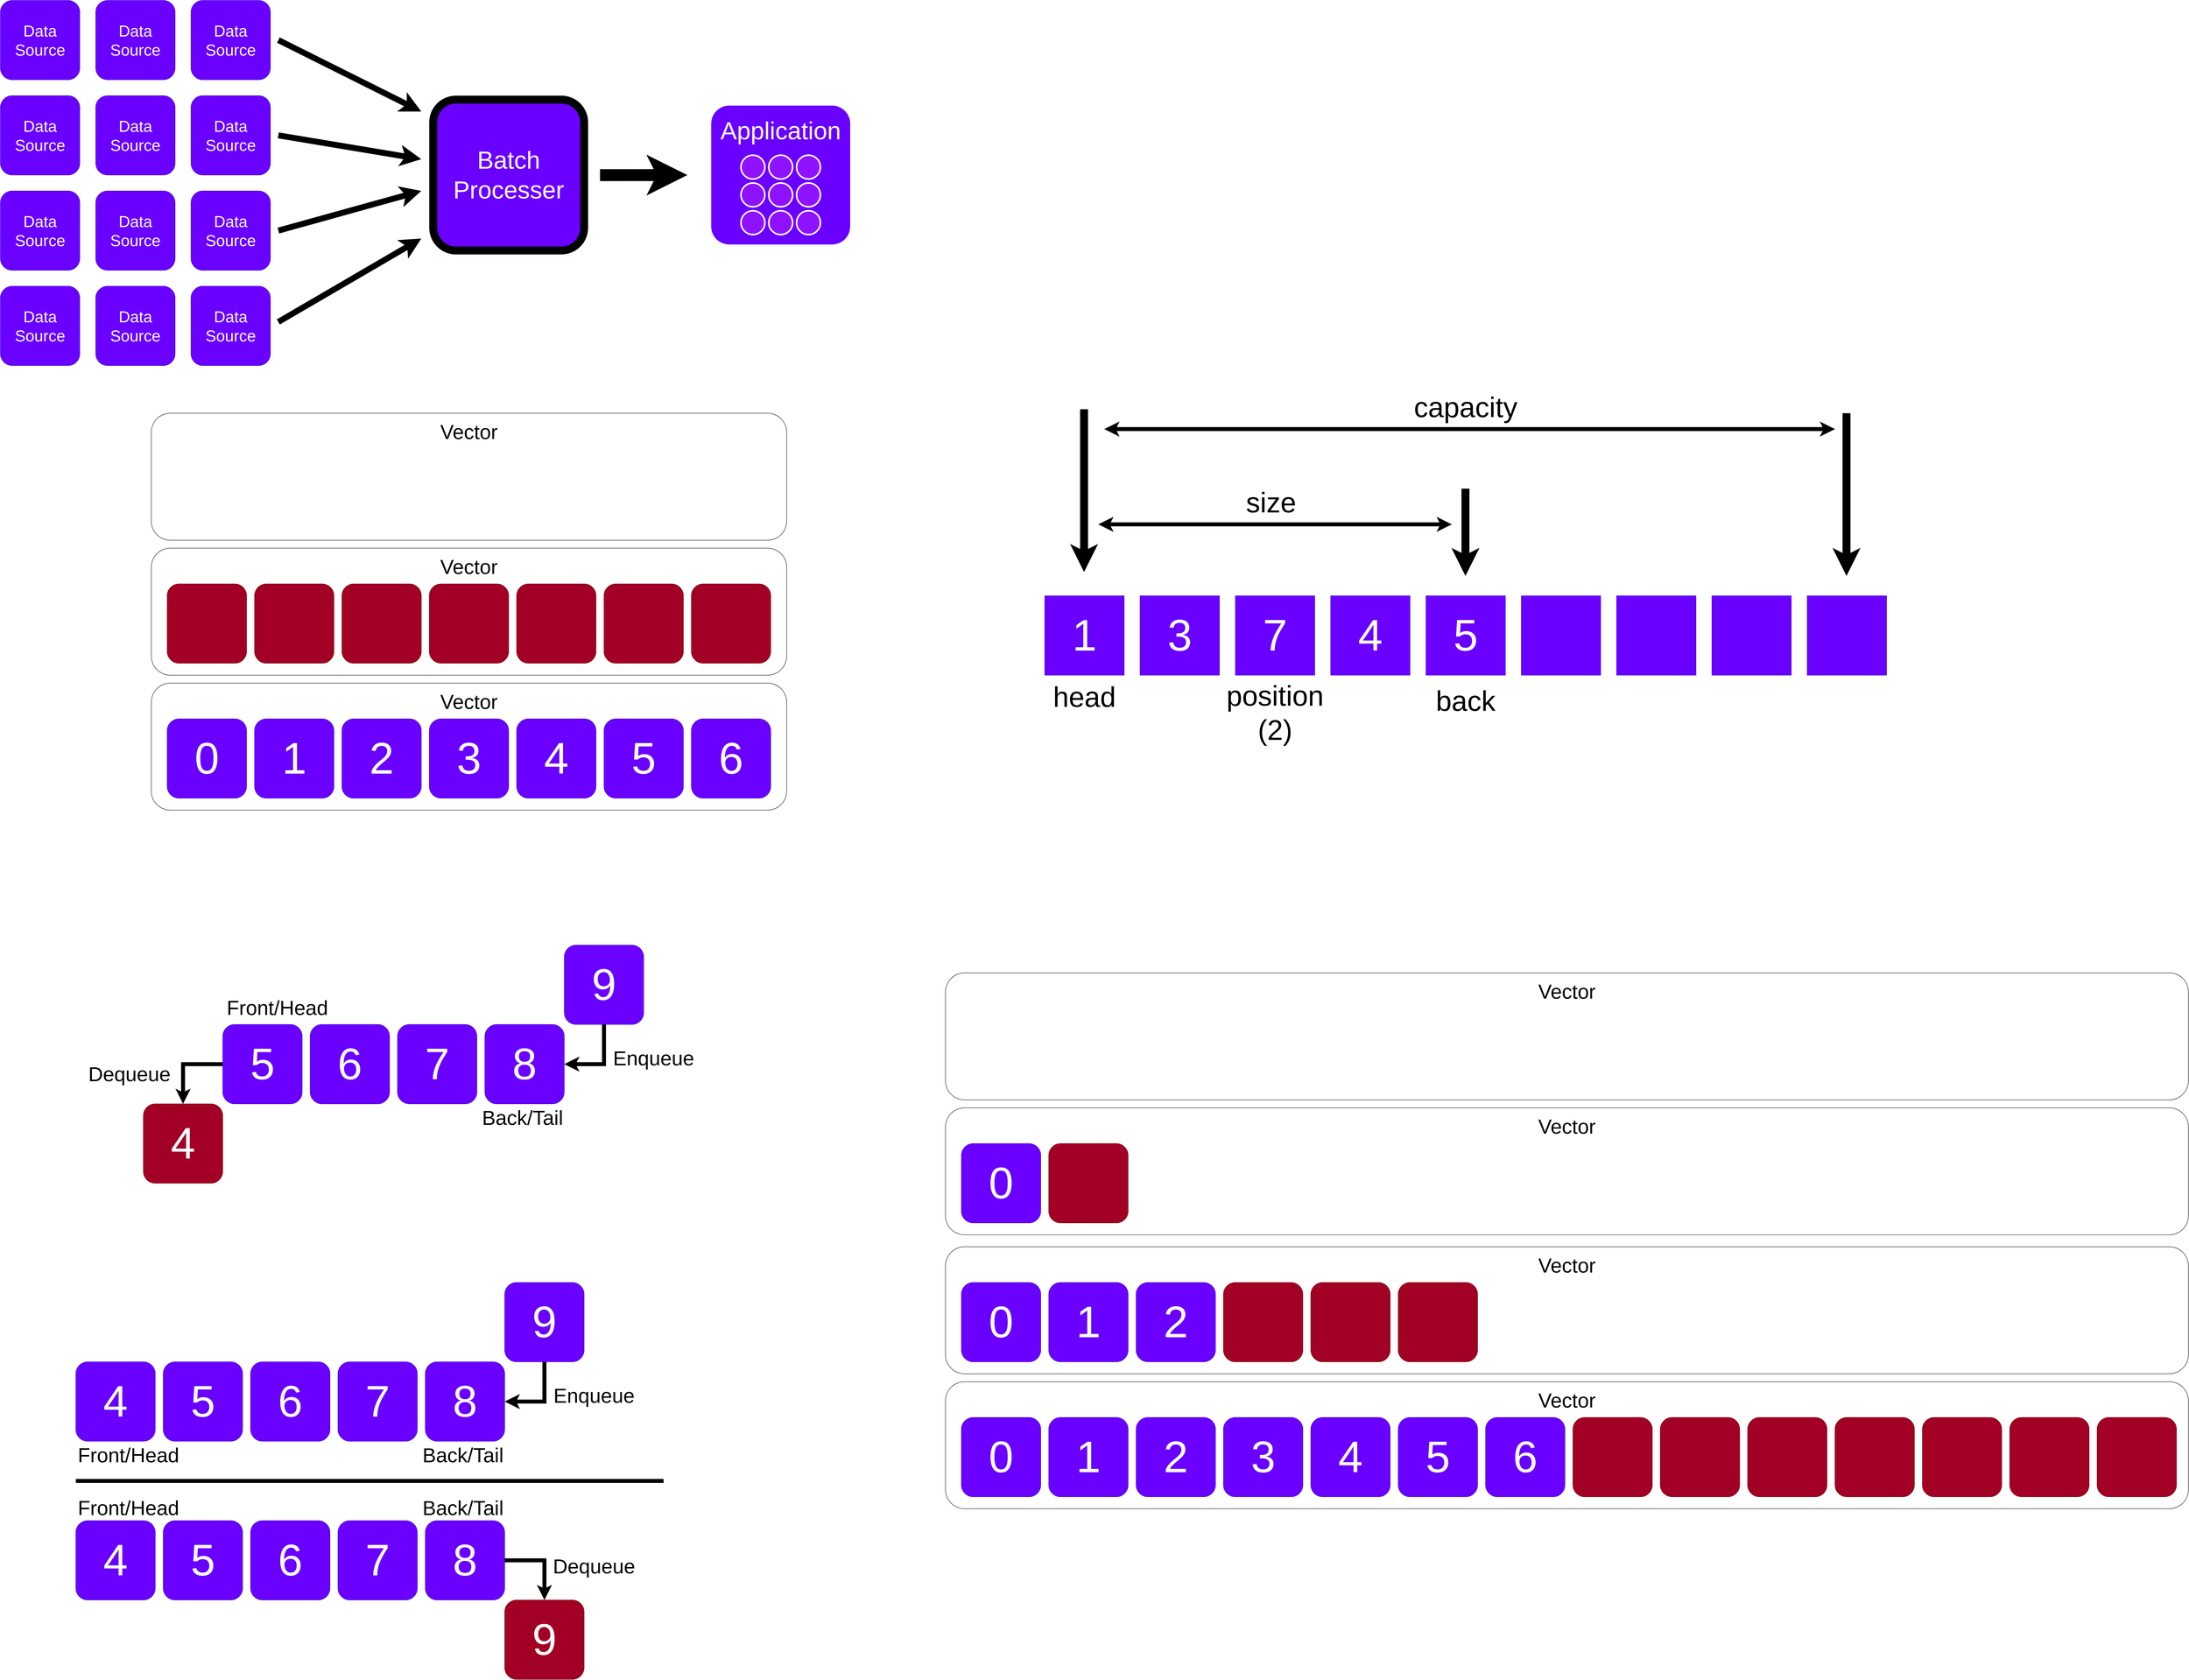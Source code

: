 <mxfile version="26.0.16" pages="4">
  <diagram id="xDjnFaiKGvPRYY_QIi9u" name="Page-3">
    <mxGraphModel dx="9230" dy="4815" grid="1" gridSize="10" guides="1" tooltips="1" connect="1" arrows="1" fold="1" page="1" pageScale="1" pageWidth="850" pageHeight="1100" math="0" shadow="0">
      <root>
        <mxCell id="0" />
        <mxCell id="1" parent="0" />
        <mxCell id="_MV738WZbPZCkOq7UYx0-2" value="&lt;font style=&quot;font-size: 111px;&quot;&gt;1&lt;/font&gt;" style="whiteSpace=wrap;html=1;aspect=fixed;fillColor=#6a00ff;fontColor=#ffffff;strokeColor=#3700CC;" parent="1" vertex="1">
          <mxGeometry x="290" y="460" width="200" height="200" as="geometry" />
        </mxCell>
        <mxCell id="_MV738WZbPZCkOq7UYx0-11" value="&lt;font style=&quot;font-size: 111px;&quot;&gt;3&lt;/font&gt;" style="whiteSpace=wrap;html=1;aspect=fixed;fillColor=#6a00ff;fontColor=#ffffff;strokeColor=#3700CC;" parent="1" vertex="1">
          <mxGeometry x="530" y="460" width="200" height="200" as="geometry" />
        </mxCell>
        <mxCell id="_MV738WZbPZCkOq7UYx0-12" value="&lt;font style=&quot;font-size: 111px;&quot;&gt;7&lt;/font&gt;" style="whiteSpace=wrap;html=1;aspect=fixed;fillColor=#6a00ff;fontColor=#ffffff;strokeColor=#3700CC;" parent="1" vertex="1">
          <mxGeometry x="770" y="460" width="200" height="200" as="geometry" />
        </mxCell>
        <mxCell id="_MV738WZbPZCkOq7UYx0-13" value="&lt;font style=&quot;font-size: 111px;&quot;&gt;4&lt;/font&gt;" style="whiteSpace=wrap;html=1;aspect=fixed;fillColor=#6a00ff;fontColor=#ffffff;strokeColor=#3700CC;" parent="1" vertex="1">
          <mxGeometry x="1010" y="460" width="200" height="200" as="geometry" />
        </mxCell>
        <mxCell id="_MV738WZbPZCkOq7UYx0-14" value="&lt;font style=&quot;font-size: 111px;&quot;&gt;5&lt;/font&gt;" style="whiteSpace=wrap;html=1;aspect=fixed;fillColor=#6a00ff;fontColor=#ffffff;strokeColor=#3700CC;" parent="1" vertex="1">
          <mxGeometry x="1250" y="460" width="200" height="200" as="geometry" />
        </mxCell>
        <mxCell id="_MV738WZbPZCkOq7UYx0-15" value="" style="whiteSpace=wrap;html=1;aspect=fixed;fillColor=#6a00ff;fontColor=#ffffff;strokeColor=#3700CC;" parent="1" vertex="1">
          <mxGeometry x="1490" y="460" width="200" height="200" as="geometry" />
        </mxCell>
        <mxCell id="_MV738WZbPZCkOq7UYx0-16" value="" style="whiteSpace=wrap;html=1;aspect=fixed;fillColor=#6a00ff;fontColor=#ffffff;strokeColor=#3700CC;" parent="1" vertex="1">
          <mxGeometry x="1730" y="460" width="200" height="200" as="geometry" />
        </mxCell>
        <mxCell id="_MV738WZbPZCkOq7UYx0-17" value="" style="whiteSpace=wrap;html=1;aspect=fixed;fillColor=#6a00ff;fontColor=#ffffff;strokeColor=#3700CC;" parent="1" vertex="1">
          <mxGeometry x="1970" y="460" width="200" height="200" as="geometry" />
        </mxCell>
        <mxCell id="_MV738WZbPZCkOq7UYx0-18" value="" style="whiteSpace=wrap;html=1;aspect=fixed;fillColor=#6a00ff;fontColor=#ffffff;strokeColor=#3700CC;" parent="1" vertex="1">
          <mxGeometry x="2210" y="460" width="200" height="200" as="geometry" />
        </mxCell>
        <mxCell id="_MV738WZbPZCkOq7UYx0-19" value="" style="endArrow=classic;html=1;rounded=0;strokeWidth=20;" parent="1" edge="1">
          <mxGeometry width="50" height="50" relative="1" as="geometry">
            <mxPoint x="389" y="-10" as="sourcePoint" />
            <mxPoint x="389" y="400" as="targetPoint" />
          </mxGeometry>
        </mxCell>
        <mxCell id="_MV738WZbPZCkOq7UYx0-20" value="" style="endArrow=classic;html=1;rounded=0;strokeWidth=20;" parent="1" edge="1">
          <mxGeometry width="50" height="50" relative="1" as="geometry">
            <mxPoint x="2309" as="sourcePoint" />
            <mxPoint x="2309" y="410" as="targetPoint" />
          </mxGeometry>
        </mxCell>
        <mxCell id="_MV738WZbPZCkOq7UYx0-21" value="" style="endArrow=classic;html=1;rounded=0;strokeWidth=20;" parent="1" edge="1">
          <mxGeometry width="50" height="50" relative="1" as="geometry">
            <mxPoint x="1349.41" y="190" as="sourcePoint" />
            <mxPoint x="1349.41" y="410" as="targetPoint" />
          </mxGeometry>
        </mxCell>
        <mxCell id="_MV738WZbPZCkOq7UYx0-22" value="" style="endArrow=classic;startArrow=classic;html=1;rounded=0;strokeWidth=10;" parent="1" edge="1">
          <mxGeometry width="50" height="50" relative="1" as="geometry">
            <mxPoint x="425" y="280" as="sourcePoint" />
            <mxPoint x="1315" y="280" as="targetPoint" />
          </mxGeometry>
        </mxCell>
        <mxCell id="_MV738WZbPZCkOq7UYx0-23" value="" style="endArrow=classic;startArrow=classic;html=1;rounded=0;strokeWidth=10;" parent="1" edge="1">
          <mxGeometry width="50" height="50" relative="1" as="geometry">
            <mxPoint x="440" y="40" as="sourcePoint" />
            <mxPoint x="2280" y="40" as="targetPoint" />
          </mxGeometry>
        </mxCell>
        <mxCell id="_MV738WZbPZCkOq7UYx0-24" value="&lt;font style=&quot;font-size: 71px;&quot;&gt;capacity&lt;/font&gt;" style="text;html=1;align=center;verticalAlign=middle;whiteSpace=wrap;rounded=0;" parent="1" vertex="1">
          <mxGeometry x="1160" y="-60" width="380" height="90" as="geometry" />
        </mxCell>
        <mxCell id="_MV738WZbPZCkOq7UYx0-25" value="&lt;font style=&quot;font-size: 71px;&quot;&gt;size&lt;/font&gt;" style="text;html=1;align=center;verticalAlign=middle;whiteSpace=wrap;rounded=0;" parent="1" vertex="1">
          <mxGeometry x="670" y="180" width="380" height="90" as="geometry" />
        </mxCell>
        <mxCell id="_MV738WZbPZCkOq7UYx0-26" value="&lt;font style=&quot;font-size: 71px;&quot;&gt;head&lt;/font&gt;" style="text;html=1;align=center;verticalAlign=middle;whiteSpace=wrap;rounded=0;" parent="1" vertex="1">
          <mxGeometry x="300" y="670" width="180" height="90" as="geometry" />
        </mxCell>
        <mxCell id="_MV738WZbPZCkOq7UYx0-27" value="&lt;span style=&quot;font-size: 71px;&quot;&gt;back&lt;/span&gt;" style="text;html=1;align=center;verticalAlign=middle;whiteSpace=wrap;rounded=0;" parent="1" vertex="1">
          <mxGeometry x="1270" y="680" width="160" height="90" as="geometry" />
        </mxCell>
        <mxCell id="_MV738WZbPZCkOq7UYx0-29" value="&lt;span style=&quot;font-size: 71px;&quot;&gt;position (2)&lt;/span&gt;" style="text;html=1;align=center;verticalAlign=middle;whiteSpace=wrap;rounded=0;" parent="1" vertex="1">
          <mxGeometry x="735" y="680" width="270" height="150" as="geometry" />
        </mxCell>
        <mxCell id="gNYbUy_gy7O6hKuRFa7B-1" value="&lt;span style=&quot;font-size: 40px;&quot;&gt;Data Source&lt;/span&gt;" style="whiteSpace=wrap;html=1;aspect=fixed;fillColor=#6a00ff;fontColor=#ffffff;strokeColor=#3700CC;rounded=1;" vertex="1" parent="1">
          <mxGeometry x="-2340" y="-1040" width="200" height="200" as="geometry" />
        </mxCell>
        <mxCell id="gNYbUy_gy7O6hKuRFa7B-2" value="&lt;span style=&quot;font-size: 40px;&quot;&gt;Data Source&lt;/span&gt;" style="whiteSpace=wrap;html=1;aspect=fixed;fillColor=#6a00ff;fontColor=#ffffff;strokeColor=#3700CC;rounded=1;" vertex="1" parent="1">
          <mxGeometry x="-2100" y="-1040" width="200" height="200" as="geometry" />
        </mxCell>
        <mxCell id="gNYbUy_gy7O6hKuRFa7B-3" value="&lt;font style=&quot;font-size: 40px;&quot;&gt;Data Source&lt;/font&gt;" style="whiteSpace=wrap;html=1;aspect=fixed;fillColor=#6a00ff;fontColor=#ffffff;strokeColor=#3700CC;rounded=1;" vertex="1" parent="1">
          <mxGeometry x="-1860" y="-1040" width="200" height="200" as="geometry" />
        </mxCell>
        <mxCell id="gNYbUy_gy7O6hKuRFa7B-4" value="" style="endArrow=classic;html=1;rounded=0;strokeWidth=15;" edge="1" parent="1">
          <mxGeometry width="50" height="50" relative="1" as="geometry">
            <mxPoint x="-1640" y="-940" as="sourcePoint" />
            <mxPoint x="-1280" y="-760" as="targetPoint" />
          </mxGeometry>
        </mxCell>
        <mxCell id="gNYbUy_gy7O6hKuRFa7B-5" value="" style="endArrow=classic;html=1;rounded=0;strokeWidth=30;" edge="1" parent="1">
          <mxGeometry width="50" height="50" relative="1" as="geometry">
            <mxPoint x="-830" y="-599.71" as="sourcePoint" />
            <mxPoint x="-610" y="-600" as="targetPoint" />
          </mxGeometry>
        </mxCell>
        <mxCell id="gNYbUy_gy7O6hKuRFa7B-6" value="&lt;span style=&quot;font-size: 40px;&quot;&gt;Data Source&lt;/span&gt;" style="whiteSpace=wrap;html=1;aspect=fixed;fillColor=#6a00ff;fontColor=#ffffff;strokeColor=#3700CC;rounded=1;" vertex="1" parent="1">
          <mxGeometry x="-2340" y="-800" width="200" height="200" as="geometry" />
        </mxCell>
        <mxCell id="gNYbUy_gy7O6hKuRFa7B-7" value="&lt;span style=&quot;font-size: 40px;&quot;&gt;Data Source&lt;/span&gt;" style="whiteSpace=wrap;html=1;aspect=fixed;fillColor=#6a00ff;fontColor=#ffffff;strokeColor=#3700CC;rounded=1;" vertex="1" parent="1">
          <mxGeometry x="-2100" y="-800" width="200" height="200" as="geometry" />
        </mxCell>
        <mxCell id="gNYbUy_gy7O6hKuRFa7B-8" value="&lt;span style=&quot;font-size: 40px;&quot;&gt;Data Source&lt;/span&gt;" style="whiteSpace=wrap;html=1;aspect=fixed;fillColor=#6a00ff;fontColor=#ffffff;strokeColor=#3700CC;rounded=1;" vertex="1" parent="1">
          <mxGeometry x="-1860" y="-800" width="200" height="200" as="geometry" />
        </mxCell>
        <mxCell id="gNYbUy_gy7O6hKuRFa7B-9" value="&lt;span style=&quot;font-size: 40px;&quot;&gt;Data Source&lt;/span&gt;" style="whiteSpace=wrap;html=1;aspect=fixed;fillColor=#6a00ff;fontColor=#ffffff;strokeColor=#3700CC;rounded=1;" vertex="1" parent="1">
          <mxGeometry x="-2340" y="-560" width="200" height="200" as="geometry" />
        </mxCell>
        <mxCell id="gNYbUy_gy7O6hKuRFa7B-10" value="&lt;span style=&quot;font-size: 40px;&quot;&gt;Data Source&lt;/span&gt;" style="whiteSpace=wrap;html=1;aspect=fixed;fillColor=#6a00ff;fontColor=#ffffff;strokeColor=#3700CC;rounded=1;" vertex="1" parent="1">
          <mxGeometry x="-2100" y="-560" width="200" height="200" as="geometry" />
        </mxCell>
        <mxCell id="gNYbUy_gy7O6hKuRFa7B-11" value="&lt;span style=&quot;font-size: 40px;&quot;&gt;Data Source&lt;/span&gt;" style="whiteSpace=wrap;html=1;aspect=fixed;fillColor=#6a00ff;fontColor=#ffffff;strokeColor=#3700CC;rounded=1;" vertex="1" parent="1">
          <mxGeometry x="-1860" y="-560" width="200" height="200" as="geometry" />
        </mxCell>
        <mxCell id="gNYbUy_gy7O6hKuRFa7B-12" value="&lt;span style=&quot;font-size: 40px;&quot;&gt;Data Source&lt;/span&gt;" style="whiteSpace=wrap;html=1;aspect=fixed;fillColor=#6a00ff;fontColor=#ffffff;strokeColor=#3700CC;rounded=1;" vertex="1" parent="1">
          <mxGeometry x="-2340" y="-320" width="200" height="200" as="geometry" />
        </mxCell>
        <mxCell id="gNYbUy_gy7O6hKuRFa7B-13" value="&lt;span style=&quot;font-size: 40px;&quot;&gt;Data Source&lt;/span&gt;" style="whiteSpace=wrap;html=1;aspect=fixed;fillColor=#6a00ff;fontColor=#ffffff;strokeColor=#3700CC;rounded=1;" vertex="1" parent="1">
          <mxGeometry x="-2100" y="-320" width="200" height="200" as="geometry" />
        </mxCell>
        <mxCell id="gNYbUy_gy7O6hKuRFa7B-14" value="&lt;span style=&quot;font-size: 40px;&quot;&gt;Data Source&lt;/span&gt;" style="whiteSpace=wrap;html=1;aspect=fixed;fillColor=#6a00ff;fontColor=#ffffff;strokeColor=#3700CC;rounded=1;" vertex="1" parent="1">
          <mxGeometry x="-1860" y="-320" width="200" height="200" as="geometry" />
        </mxCell>
        <mxCell id="gNYbUy_gy7O6hKuRFa7B-15" value="&lt;font style=&quot;font-size: 62px;&quot;&gt;Batch Processer&lt;/font&gt;" style="whiteSpace=wrap;html=1;aspect=fixed;fillColor=#6a00ff;fontColor=#ffffff;strokeColor=#000000;strokeWidth=20;rounded=1;" vertex="1" parent="1">
          <mxGeometry x="-1250" y="-790" width="380" height="380" as="geometry" />
        </mxCell>
        <mxCell id="gNYbUy_gy7O6hKuRFa7B-16" value="" style="endArrow=classic;html=1;rounded=0;strokeWidth=15;" edge="1" parent="1">
          <mxGeometry width="50" height="50" relative="1" as="geometry">
            <mxPoint x="-1640" y="-230" as="sourcePoint" />
            <mxPoint x="-1280" y="-440" as="targetPoint" />
          </mxGeometry>
        </mxCell>
        <mxCell id="gNYbUy_gy7O6hKuRFa7B-17" value="" style="endArrow=classic;html=1;rounded=0;strokeWidth=15;" edge="1" parent="1">
          <mxGeometry width="50" height="50" relative="1" as="geometry">
            <mxPoint x="-1640" y="-700" as="sourcePoint" />
            <mxPoint x="-1280" y="-640" as="targetPoint" />
          </mxGeometry>
        </mxCell>
        <mxCell id="gNYbUy_gy7O6hKuRFa7B-18" value="" style="endArrow=classic;html=1;rounded=0;strokeWidth=15;" edge="1" parent="1">
          <mxGeometry width="50" height="50" relative="1" as="geometry">
            <mxPoint x="-1640" y="-460" as="sourcePoint" />
            <mxPoint x="-1280" y="-560" as="targetPoint" />
          </mxGeometry>
        </mxCell>
        <mxCell id="gNYbUy_gy7O6hKuRFa7B-19" value="&lt;font style=&quot;font-size: 62px;&quot;&gt;Application&lt;/font&gt;&lt;div&gt;&lt;span style=&quot;font-size: 62px;&quot;&gt;&lt;br&gt;&lt;/span&gt;&lt;div&gt;&lt;font style=&quot;font-size: 62px;&quot;&gt;&lt;br&gt;&lt;/font&gt;&lt;/div&gt;&lt;div&gt;&lt;font style=&quot;font-size: 62px;&quot;&gt;&lt;br&gt;&lt;/font&gt;&lt;/div&gt;&lt;/div&gt;" style="whiteSpace=wrap;html=1;aspect=fixed;fillColor=#6a00ff;fontColor=#ffffff;strokeColor=#FFFFFF;strokeWidth=20;rounded=1;" vertex="1" parent="1">
          <mxGeometry x="-560" y="-785" width="370" height="370" as="geometry" />
        </mxCell>
        <mxCell id="gNYbUy_gy7O6hKuRFa7B-20" value="" style="group" vertex="1" connectable="0" parent="1">
          <mxGeometry x="-475" y="-650" width="200" height="200" as="geometry" />
        </mxCell>
        <mxCell id="gNYbUy_gy7O6hKuRFa7B-21" value="" style="ellipse;whiteSpace=wrap;html=1;aspect=fixed;fillColor=#8E12FF;fontColor=#ffffff;strokeColor=#FFFFFF;fillStyle=auto;strokeWidth=4;" vertex="1" parent="gNYbUy_gy7O6hKuRFa7B-20">
          <mxGeometry width="60" height="60" as="geometry" />
        </mxCell>
        <mxCell id="gNYbUy_gy7O6hKuRFa7B-22" value="" style="ellipse;whiteSpace=wrap;html=1;aspect=fixed;fillColor=#8E12FF;fontColor=#ffffff;strokeColor=#FFFFFF;fillStyle=auto;strokeWidth=4;" vertex="1" parent="gNYbUy_gy7O6hKuRFa7B-20">
          <mxGeometry x="70" width="60" height="60" as="geometry" />
        </mxCell>
        <mxCell id="gNYbUy_gy7O6hKuRFa7B-23" value="" style="ellipse;whiteSpace=wrap;html=1;aspect=fixed;fillColor=#8E12FF;fontColor=#ffffff;strokeColor=#FFFFFF;fillStyle=auto;strokeWidth=4;" vertex="1" parent="gNYbUy_gy7O6hKuRFa7B-20">
          <mxGeometry x="140" width="60" height="60" as="geometry" />
        </mxCell>
        <mxCell id="gNYbUy_gy7O6hKuRFa7B-24" value="" style="ellipse;whiteSpace=wrap;html=1;aspect=fixed;fillColor=#8E12FF;fontColor=#ffffff;strokeColor=#FFFFFF;fillStyle=auto;strokeWidth=4;" vertex="1" parent="gNYbUy_gy7O6hKuRFa7B-20">
          <mxGeometry y="70" width="60" height="60" as="geometry" />
        </mxCell>
        <mxCell id="gNYbUy_gy7O6hKuRFa7B-25" value="" style="ellipse;whiteSpace=wrap;html=1;aspect=fixed;fillColor=#8E12FF;fontColor=#ffffff;strokeColor=#FFFFFF;fillStyle=auto;strokeWidth=4;" vertex="1" parent="gNYbUy_gy7O6hKuRFa7B-20">
          <mxGeometry x="70" y="70" width="60" height="60" as="geometry" />
        </mxCell>
        <mxCell id="gNYbUy_gy7O6hKuRFa7B-26" value="" style="ellipse;whiteSpace=wrap;html=1;aspect=fixed;fillColor=#8E12FF;fontColor=#ffffff;strokeColor=#FFFFFF;fillStyle=auto;strokeWidth=4;" vertex="1" parent="gNYbUy_gy7O6hKuRFa7B-20">
          <mxGeometry x="140" y="70" width="60" height="60" as="geometry" />
        </mxCell>
        <mxCell id="gNYbUy_gy7O6hKuRFa7B-27" value="" style="ellipse;whiteSpace=wrap;html=1;aspect=fixed;fillColor=#8E12FF;fontColor=#ffffff;strokeColor=#FFFFFF;fillStyle=auto;strokeWidth=4;" vertex="1" parent="gNYbUy_gy7O6hKuRFa7B-20">
          <mxGeometry y="140" width="60" height="60" as="geometry" />
        </mxCell>
        <mxCell id="gNYbUy_gy7O6hKuRFa7B-28" value="" style="ellipse;whiteSpace=wrap;html=1;aspect=fixed;fillColor=#8E12FF;fontColor=#ffffff;strokeColor=#FFFFFF;fillStyle=auto;strokeWidth=4;" vertex="1" parent="gNYbUy_gy7O6hKuRFa7B-20">
          <mxGeometry x="70" y="140" width="60" height="60" as="geometry" />
        </mxCell>
        <mxCell id="gNYbUy_gy7O6hKuRFa7B-29" value="" style="ellipse;whiteSpace=wrap;html=1;aspect=fixed;fillColor=#8E12FF;fontColor=#ffffff;strokeColor=#FFFFFF;fillStyle=auto;strokeWidth=4;" vertex="1" parent="gNYbUy_gy7O6hKuRFa7B-20">
          <mxGeometry x="140" y="140" width="60" height="60" as="geometry" />
        </mxCell>
        <mxCell id="mkP5Kj9XRbsZD5hZv7cD-1" value="&lt;font style=&quot;font-size: 51px;&quot;&gt;Vector&lt;/font&gt;&lt;div&gt;&lt;font style=&quot;font-size: 51px;&quot;&gt;&lt;br&gt;&lt;/font&gt;&lt;/div&gt;&lt;div&gt;&lt;font style=&quot;font-size: 51px;&quot;&gt;&lt;br&gt;&lt;/font&gt;&lt;/div&gt;&lt;div&gt;&lt;font style=&quot;font-size: 51px;&quot;&gt;&lt;br&gt;&lt;/font&gt;&lt;/div&gt;&lt;div&gt;&lt;br&gt;&lt;/div&gt;&lt;div&gt;&lt;br&gt;&lt;/div&gt;&lt;div&gt;&lt;br&gt;&lt;/div&gt;" style="rounded=1;whiteSpace=wrap;html=1;align=center;" vertex="1" parent="1">
          <mxGeometry x="40" y="2100" width="3130" height="320" as="geometry" />
        </mxCell>
        <mxCell id="mkP5Kj9XRbsZD5hZv7cD-2" value="&lt;font style=&quot;font-size: 51px;&quot;&gt;Vector&lt;/font&gt;&lt;div&gt;&lt;font style=&quot;font-size: 51px;&quot;&gt;&lt;br&gt;&lt;/font&gt;&lt;/div&gt;&lt;div&gt;&lt;font style=&quot;font-size: 51px;&quot;&gt;&lt;br&gt;&lt;/font&gt;&lt;/div&gt;&lt;div&gt;&lt;font style=&quot;font-size: 51px;&quot;&gt;&lt;br&gt;&lt;/font&gt;&lt;/div&gt;&lt;div&gt;&lt;br&gt;&lt;/div&gt;&lt;div&gt;&lt;br&gt;&lt;/div&gt;&lt;div&gt;&lt;br&gt;&lt;/div&gt;" style="rounded=1;whiteSpace=wrap;html=1;align=center;" vertex="1" parent="1">
          <mxGeometry x="40" y="1750" width="3130" height="320" as="geometry" />
        </mxCell>
        <mxCell id="mkP5Kj9XRbsZD5hZv7cD-3" value="&lt;font style=&quot;font-size: 111px;&quot;&gt;0&lt;/font&gt;" style="whiteSpace=wrap;html=1;aspect=fixed;fillColor=#6a00ff;fontColor=#ffffff;strokeColor=#3700CC;rounded=1;" vertex="1" parent="1">
          <mxGeometry x="80" y="1840" width="200" height="200" as="geometry" />
        </mxCell>
        <mxCell id="mkP5Kj9XRbsZD5hZv7cD-4" value="&lt;font style=&quot;font-size: 111px;&quot;&gt;1&lt;/font&gt;" style="whiteSpace=wrap;html=1;aspect=fixed;fillColor=#6a00ff;fontColor=#ffffff;strokeColor=#3700CC;rounded=1;" vertex="1" parent="1">
          <mxGeometry x="300" y="2190" width="200" height="200" as="geometry" />
        </mxCell>
        <mxCell id="mkP5Kj9XRbsZD5hZv7cD-5" value="" style="whiteSpace=wrap;html=1;aspect=fixed;fillColor=#a20025;fontColor=#ffffff;strokeColor=#6F0000;rounded=1;" vertex="1" parent="1">
          <mxGeometry x="300" y="1840" width="200" height="200" as="geometry" />
        </mxCell>
        <mxCell id="mkP5Kj9XRbsZD5hZv7cD-6" value="&lt;font style=&quot;font-size: 111px;&quot;&gt;0&lt;/font&gt;" style="whiteSpace=wrap;html=1;aspect=fixed;fillColor=#6a00ff;fontColor=#ffffff;strokeColor=#3700CC;rounded=1;" vertex="1" parent="1">
          <mxGeometry x="80" y="2190" width="200" height="200" as="geometry" />
        </mxCell>
        <mxCell id="mkP5Kj9XRbsZD5hZv7cD-7" value="" style="whiteSpace=wrap;html=1;aspect=fixed;fillColor=#a20025;fontColor=#ffffff;strokeColor=#6F0000;rounded=1;" vertex="1" parent="1">
          <mxGeometry x="740" y="2190" width="200" height="200" as="geometry" />
        </mxCell>
        <mxCell id="mkP5Kj9XRbsZD5hZv7cD-8" value="&lt;font style=&quot;font-size: 111px;&quot;&gt;2&lt;/font&gt;" style="whiteSpace=wrap;html=1;aspect=fixed;fillColor=#6a00ff;fontColor=#ffffff;strokeColor=#3700CC;rounded=1;" vertex="1" parent="1">
          <mxGeometry x="520" y="2190" width="200" height="200" as="geometry" />
        </mxCell>
        <mxCell id="mkP5Kj9XRbsZD5hZv7cD-9" value="" style="whiteSpace=wrap;html=1;aspect=fixed;fillColor=#a20025;fontColor=#ffffff;strokeColor=#6F0000;rounded=1;" vertex="1" parent="1">
          <mxGeometry x="960" y="2190" width="200" height="200" as="geometry" />
        </mxCell>
        <mxCell id="mkP5Kj9XRbsZD5hZv7cD-10" value="" style="whiteSpace=wrap;html=1;aspect=fixed;fillColor=#a20025;fontColor=#ffffff;strokeColor=#6F0000;rounded=1;" vertex="1" parent="1">
          <mxGeometry x="1180" y="2190" width="200" height="200" as="geometry" />
        </mxCell>
        <mxCell id="mkP5Kj9XRbsZD5hZv7cD-11" value="&lt;font style=&quot;font-size: 51px;&quot;&gt;Vector&lt;/font&gt;&lt;div&gt;&lt;font style=&quot;font-size: 51px;&quot;&gt;&lt;br&gt;&lt;/font&gt;&lt;/div&gt;&lt;div&gt;&lt;font style=&quot;font-size: 51px;&quot;&gt;&lt;br&gt;&lt;/font&gt;&lt;/div&gt;&lt;div&gt;&lt;font style=&quot;font-size: 51px;&quot;&gt;&lt;br&gt;&lt;/font&gt;&lt;/div&gt;&lt;div&gt;&lt;br&gt;&lt;/div&gt;&lt;div&gt;&lt;br&gt;&lt;/div&gt;&lt;div&gt;&lt;br&gt;&lt;/div&gt;" style="rounded=1;whiteSpace=wrap;html=1;align=center;" vertex="1" parent="1">
          <mxGeometry x="40" y="2440" width="3130" height="320" as="geometry" />
        </mxCell>
        <mxCell id="mkP5Kj9XRbsZD5hZv7cD-12" value="&lt;font style=&quot;font-size: 111px;&quot;&gt;2&lt;/font&gt;" style="whiteSpace=wrap;html=1;aspect=fixed;fillColor=#6a00ff;fontColor=#ffffff;strokeColor=#3700CC;rounded=1;" vertex="1" parent="1">
          <mxGeometry x="520" y="2530" width="200" height="200" as="geometry" />
        </mxCell>
        <mxCell id="mkP5Kj9XRbsZD5hZv7cD-13" value="&lt;font style=&quot;font-size: 111px;&quot;&gt;1&lt;/font&gt;" style="whiteSpace=wrap;html=1;aspect=fixed;fillColor=#6a00ff;fontColor=#ffffff;strokeColor=#3700CC;rounded=1;" vertex="1" parent="1">
          <mxGeometry x="300" y="2530" width="200" height="200" as="geometry" />
        </mxCell>
        <mxCell id="mkP5Kj9XRbsZD5hZv7cD-14" value="&lt;font style=&quot;font-size: 111px;&quot;&gt;3&lt;/font&gt;" style="whiteSpace=wrap;html=1;aspect=fixed;fillColor=#6a00ff;fontColor=#ffffff;strokeColor=#3700CC;rounded=1;" vertex="1" parent="1">
          <mxGeometry x="740" y="2530" width="200" height="200" as="geometry" />
        </mxCell>
        <mxCell id="mkP5Kj9XRbsZD5hZv7cD-15" value="&lt;font style=&quot;font-size: 111px;&quot;&gt;5&lt;/font&gt;" style="whiteSpace=wrap;html=1;aspect=fixed;fillColor=#6a00ff;fontColor=#ffffff;strokeColor=#3700CC;rounded=1;" vertex="1" parent="1">
          <mxGeometry x="1180" y="2530" width="200" height="200" as="geometry" />
        </mxCell>
        <mxCell id="mkP5Kj9XRbsZD5hZv7cD-16" value="&lt;font style=&quot;font-size: 111px;&quot;&gt;4&lt;/font&gt;" style="whiteSpace=wrap;html=1;aspect=fixed;fillColor=#6a00ff;fontColor=#ffffff;strokeColor=#3700CC;rounded=1;" vertex="1" parent="1">
          <mxGeometry x="960" y="2530" width="200" height="200" as="geometry" />
        </mxCell>
        <mxCell id="mkP5Kj9XRbsZD5hZv7cD-17" value="&lt;font style=&quot;font-size: 111px;&quot;&gt;6&lt;/font&gt;" style="whiteSpace=wrap;html=1;aspect=fixed;fillColor=#6a00ff;fontColor=#ffffff;strokeColor=#3700CC;rounded=1;" vertex="1" parent="1">
          <mxGeometry x="1400" y="2530" width="200" height="200" as="geometry" />
        </mxCell>
        <mxCell id="mkP5Kj9XRbsZD5hZv7cD-18" value="&lt;font style=&quot;font-size: 111px;&quot;&gt;0&lt;/font&gt;" style="whiteSpace=wrap;html=1;aspect=fixed;fillColor=#6a00ff;fontColor=#ffffff;strokeColor=#3700CC;rounded=1;" vertex="1" parent="1">
          <mxGeometry x="80" y="2530" width="200" height="200" as="geometry" />
        </mxCell>
        <mxCell id="mkP5Kj9XRbsZD5hZv7cD-19" value="" style="whiteSpace=wrap;html=1;aspect=fixed;fillColor=#a20025;fontColor=#ffffff;strokeColor=#6F0000;rounded=1;" vertex="1" parent="1">
          <mxGeometry x="1840" y="2530" width="200" height="200" as="geometry" />
        </mxCell>
        <mxCell id="mkP5Kj9XRbsZD5hZv7cD-20" value="" style="whiteSpace=wrap;html=1;aspect=fixed;fillColor=#a20025;fontColor=#ffffff;strokeColor=#6F0000;rounded=1;" vertex="1" parent="1">
          <mxGeometry x="1620" y="2530" width="200" height="200" as="geometry" />
        </mxCell>
        <mxCell id="mkP5Kj9XRbsZD5hZv7cD-21" value="" style="whiteSpace=wrap;html=1;aspect=fixed;fillColor=#a20025;fontColor=#ffffff;strokeColor=#6F0000;rounded=1;" vertex="1" parent="1">
          <mxGeometry x="2280" y="2530" width="200" height="200" as="geometry" />
        </mxCell>
        <mxCell id="mkP5Kj9XRbsZD5hZv7cD-22" value="" style="whiteSpace=wrap;html=1;aspect=fixed;fillColor=#a20025;fontColor=#ffffff;strokeColor=#6F0000;rounded=1;" vertex="1" parent="1">
          <mxGeometry x="2060" y="2530" width="200" height="200" as="geometry" />
        </mxCell>
        <mxCell id="mkP5Kj9XRbsZD5hZv7cD-23" value="" style="whiteSpace=wrap;html=1;aspect=fixed;fillColor=#a20025;fontColor=#ffffff;strokeColor=#6F0000;rounded=1;" vertex="1" parent="1">
          <mxGeometry x="2720" y="2530" width="200" height="200" as="geometry" />
        </mxCell>
        <mxCell id="mkP5Kj9XRbsZD5hZv7cD-24" value="" style="whiteSpace=wrap;html=1;aspect=fixed;fillColor=#a20025;fontColor=#ffffff;strokeColor=#6F0000;rounded=1;" vertex="1" parent="1">
          <mxGeometry x="2500" y="2530" width="200" height="200" as="geometry" />
        </mxCell>
        <mxCell id="mkP5Kj9XRbsZD5hZv7cD-25" value="" style="whiteSpace=wrap;html=1;aspect=fixed;fillColor=#a20025;fontColor=#ffffff;strokeColor=#6F0000;rounded=1;" vertex="1" parent="1">
          <mxGeometry x="2940" y="2530" width="200" height="200" as="geometry" />
        </mxCell>
        <mxCell id="mkP5Kj9XRbsZD5hZv7cD-26" value="&lt;font style=&quot;font-size: 51px;&quot;&gt;Vector&lt;/font&gt;&lt;div&gt;&lt;font style=&quot;font-size: 51px;&quot;&gt;&lt;br&gt;&lt;/font&gt;&lt;/div&gt;&lt;div&gt;&lt;font style=&quot;font-size: 51px;&quot;&gt;&lt;br&gt;&lt;/font&gt;&lt;/div&gt;&lt;div&gt;&lt;font style=&quot;font-size: 51px;&quot;&gt;&lt;br&gt;&lt;/font&gt;&lt;/div&gt;&lt;div&gt;&lt;br&gt;&lt;/div&gt;&lt;div&gt;&lt;br&gt;&lt;/div&gt;&lt;div&gt;&lt;br&gt;&lt;/div&gt;" style="rounded=1;whiteSpace=wrap;html=1;align=center;" vertex="1" parent="1">
          <mxGeometry x="40" y="1410" width="3130" height="320" as="geometry" />
        </mxCell>
        <mxCell id="b8gfZDQAiqaxy130lVZi-1" value="&lt;font style=&quot;font-size: 51px;&quot;&gt;Vector&lt;/font&gt;&lt;div&gt;&lt;font style=&quot;font-size: 51px;&quot;&gt;&lt;br&gt;&lt;/font&gt;&lt;/div&gt;&lt;div&gt;&lt;font style=&quot;font-size: 51px;&quot;&gt;&lt;br&gt;&lt;/font&gt;&lt;/div&gt;&lt;div&gt;&lt;font style=&quot;font-size: 51px;&quot;&gt;&lt;br&gt;&lt;/font&gt;&lt;/div&gt;&lt;div&gt;&lt;br&gt;&lt;/div&gt;&lt;div&gt;&lt;br&gt;&lt;/div&gt;&lt;div&gt;&lt;br&gt;&lt;/div&gt;" style="rounded=1;whiteSpace=wrap;html=1;align=center;" vertex="1" parent="1">
          <mxGeometry x="-1960" y="340" width="1600" height="320" as="geometry" />
        </mxCell>
        <mxCell id="b8gfZDQAiqaxy130lVZi-2" value="" style="whiteSpace=wrap;html=1;aspect=fixed;fillColor=#a20025;fontColor=#ffffff;strokeColor=#6F0000;rounded=1;" vertex="1" parent="1">
          <mxGeometry x="-1700" y="430" width="200" height="200" as="geometry" />
        </mxCell>
        <mxCell id="b8gfZDQAiqaxy130lVZi-3" value="" style="whiteSpace=wrap;html=1;aspect=fixed;fillColor=#a20025;fontColor=#ffffff;strokeColor=#6F0000;rounded=1;" vertex="1" parent="1">
          <mxGeometry x="-1920" y="430" width="200" height="200" as="geometry" />
        </mxCell>
        <mxCell id="b8gfZDQAiqaxy130lVZi-4" value="" style="whiteSpace=wrap;html=1;aspect=fixed;fillColor=#a20025;fontColor=#ffffff;strokeColor=#6F0000;rounded=1;" vertex="1" parent="1">
          <mxGeometry x="-1260" y="430" width="200" height="200" as="geometry" />
        </mxCell>
        <mxCell id="b8gfZDQAiqaxy130lVZi-5" value="" style="whiteSpace=wrap;html=1;aspect=fixed;fillColor=#a20025;fontColor=#ffffff;strokeColor=#6F0000;rounded=1;" vertex="1" parent="1">
          <mxGeometry x="-1480" y="430" width="200" height="200" as="geometry" />
        </mxCell>
        <mxCell id="b8gfZDQAiqaxy130lVZi-6" value="" style="whiteSpace=wrap;html=1;aspect=fixed;fillColor=#a20025;fontColor=#ffffff;strokeColor=#6F0000;rounded=1;" vertex="1" parent="1">
          <mxGeometry x="-820" y="430" width="200" height="200" as="geometry" />
        </mxCell>
        <mxCell id="b8gfZDQAiqaxy130lVZi-7" value="" style="whiteSpace=wrap;html=1;aspect=fixed;fillColor=#a20025;fontColor=#ffffff;strokeColor=#6F0000;rounded=1;" vertex="1" parent="1">
          <mxGeometry x="-1040" y="430" width="200" height="200" as="geometry" />
        </mxCell>
        <mxCell id="b8gfZDQAiqaxy130lVZi-8" value="" style="whiteSpace=wrap;html=1;aspect=fixed;fillColor=#a20025;fontColor=#ffffff;strokeColor=#6F0000;rounded=1;" vertex="1" parent="1">
          <mxGeometry x="-600" y="430" width="200" height="200" as="geometry" />
        </mxCell>
        <mxCell id="b8gfZDQAiqaxy130lVZi-9" value="&lt;font style=&quot;font-size: 51px;&quot;&gt;Vector&lt;/font&gt;&lt;div&gt;&lt;font style=&quot;font-size: 51px;&quot;&gt;&lt;br&gt;&lt;/font&gt;&lt;/div&gt;&lt;div&gt;&lt;font style=&quot;font-size: 51px;&quot;&gt;&lt;br&gt;&lt;/font&gt;&lt;/div&gt;&lt;div&gt;&lt;font style=&quot;font-size: 51px;&quot;&gt;&lt;br&gt;&lt;/font&gt;&lt;/div&gt;&lt;div&gt;&lt;br&gt;&lt;/div&gt;&lt;div&gt;&lt;br&gt;&lt;/div&gt;&lt;div&gt;&lt;br&gt;&lt;/div&gt;" style="rounded=1;whiteSpace=wrap;html=1;align=center;" vertex="1" parent="1">
          <mxGeometry x="-1960" y="680" width="1600" height="320" as="geometry" />
        </mxCell>
        <mxCell id="b8gfZDQAiqaxy130lVZi-10" value="&lt;font style=&quot;font-size: 51px;&quot;&gt;Vector&lt;/font&gt;&lt;div&gt;&lt;font style=&quot;font-size: 51px;&quot;&gt;&lt;br&gt;&lt;/font&gt;&lt;/div&gt;&lt;div&gt;&lt;font style=&quot;font-size: 51px;&quot;&gt;&lt;br&gt;&lt;/font&gt;&lt;/div&gt;&lt;div&gt;&lt;font style=&quot;font-size: 51px;&quot;&gt;&lt;br&gt;&lt;/font&gt;&lt;/div&gt;&lt;div&gt;&lt;br&gt;&lt;/div&gt;&lt;div&gt;&lt;br&gt;&lt;/div&gt;&lt;div&gt;&lt;br&gt;&lt;/div&gt;" style="rounded=1;whiteSpace=wrap;html=1;align=center;" vertex="1" parent="1">
          <mxGeometry x="-1960" width="1600" height="320" as="geometry" />
        </mxCell>
        <mxCell id="b8gfZDQAiqaxy130lVZi-11" value="&lt;font style=&quot;font-size: 111px;&quot;&gt;2&lt;/font&gt;" style="whiteSpace=wrap;html=1;aspect=fixed;fillColor=#6a00ff;fontColor=#ffffff;strokeColor=#3700CC;rounded=1;" vertex="1" parent="1">
          <mxGeometry x="-1480" y="770" width="200" height="200" as="geometry" />
        </mxCell>
        <mxCell id="b8gfZDQAiqaxy130lVZi-12" value="&lt;font style=&quot;font-size: 111px;&quot;&gt;1&lt;/font&gt;" style="whiteSpace=wrap;html=1;aspect=fixed;fillColor=#6a00ff;fontColor=#ffffff;strokeColor=#3700CC;rounded=1;" vertex="1" parent="1">
          <mxGeometry x="-1700" y="770" width="200" height="200" as="geometry" />
        </mxCell>
        <mxCell id="b8gfZDQAiqaxy130lVZi-13" value="&lt;font style=&quot;font-size: 111px;&quot;&gt;3&lt;/font&gt;" style="whiteSpace=wrap;html=1;aspect=fixed;fillColor=#6a00ff;fontColor=#ffffff;strokeColor=#3700CC;rounded=1;" vertex="1" parent="1">
          <mxGeometry x="-1260" y="770" width="200" height="200" as="geometry" />
        </mxCell>
        <mxCell id="b8gfZDQAiqaxy130lVZi-14" value="&lt;font style=&quot;font-size: 111px;&quot;&gt;5&lt;/font&gt;" style="whiteSpace=wrap;html=1;aspect=fixed;fillColor=#6a00ff;fontColor=#ffffff;strokeColor=#3700CC;rounded=1;" vertex="1" parent="1">
          <mxGeometry x="-820" y="770" width="200" height="200" as="geometry" />
        </mxCell>
        <mxCell id="b8gfZDQAiqaxy130lVZi-15" value="&lt;font style=&quot;font-size: 111px;&quot;&gt;4&lt;/font&gt;" style="whiteSpace=wrap;html=1;aspect=fixed;fillColor=#6a00ff;fontColor=#ffffff;strokeColor=#3700CC;rounded=1;" vertex="1" parent="1">
          <mxGeometry x="-1040" y="770" width="200" height="200" as="geometry" />
        </mxCell>
        <mxCell id="b8gfZDQAiqaxy130lVZi-16" value="&lt;font style=&quot;font-size: 111px;&quot;&gt;6&lt;/font&gt;" style="whiteSpace=wrap;html=1;aspect=fixed;fillColor=#6a00ff;fontColor=#ffffff;strokeColor=#3700CC;rounded=1;" vertex="1" parent="1">
          <mxGeometry x="-600" y="770" width="200" height="200" as="geometry" />
        </mxCell>
        <mxCell id="b8gfZDQAiqaxy130lVZi-17" value="&lt;font style=&quot;font-size: 111px;&quot;&gt;0&lt;/font&gt;" style="whiteSpace=wrap;html=1;aspect=fixed;fillColor=#6a00ff;fontColor=#ffffff;strokeColor=#3700CC;rounded=1;" vertex="1" parent="1">
          <mxGeometry x="-1920" y="770" width="200" height="200" as="geometry" />
        </mxCell>
        <mxCell id="fcbyqOyUJJwnkp8ojK7t-1" value="&lt;font style=&quot;font-size: 111px;&quot;&gt;6&lt;/font&gt;" style="whiteSpace=wrap;html=1;aspect=fixed;fillColor=#6a00ff;fontColor=#ffffff;strokeColor=#3700CC;rounded=1;" vertex="1" parent="1">
          <mxGeometry x="-1560" y="1540" width="200" height="200" as="geometry" />
        </mxCell>
        <mxCell id="fcbyqOyUJJwnkp8ojK7t-2" value="&lt;font style=&quot;font-size: 111px;&quot;&gt;4&lt;/font&gt;" style="whiteSpace=wrap;html=1;aspect=fixed;fillColor=#a20025;fontColor=#ffffff;strokeColor=#6F0000;rounded=1;" vertex="1" parent="1">
          <mxGeometry x="-1980" y="1740" width="200" height="200" as="geometry" />
        </mxCell>
        <mxCell id="fcbyqOyUJJwnkp8ojK7t-3" style="edgeStyle=orthogonalEdgeStyle;rounded=0;orthogonalLoop=1;jettySize=auto;html=1;exitX=0;exitY=0.5;exitDx=0;exitDy=0;entryX=0.5;entryY=0;entryDx=0;entryDy=0;strokeWidth=10;" edge="1" parent="1" source="fcbyqOyUJJwnkp8ojK7t-4" target="fcbyqOyUJJwnkp8ojK7t-2">
          <mxGeometry relative="1" as="geometry" />
        </mxCell>
        <mxCell id="fcbyqOyUJJwnkp8ojK7t-4" value="&lt;font style=&quot;font-size: 111px;&quot;&gt;5&lt;/font&gt;" style="whiteSpace=wrap;html=1;aspect=fixed;fillColor=#6a00ff;fontColor=#ffffff;strokeColor=#3700CC;rounded=1;" vertex="1" parent="1">
          <mxGeometry x="-1780" y="1540" width="200" height="200" as="geometry" />
        </mxCell>
        <mxCell id="fcbyqOyUJJwnkp8ojK7t-5" value="&lt;font style=&quot;font-size: 111px;&quot;&gt;8&lt;/font&gt;" style="whiteSpace=wrap;html=1;aspect=fixed;fillColor=#6a00ff;fontColor=#ffffff;strokeColor=#3700CC;rounded=1;" vertex="1" parent="1">
          <mxGeometry x="-1120" y="1540" width="200" height="200" as="geometry" />
        </mxCell>
        <mxCell id="fcbyqOyUJJwnkp8ojK7t-6" value="&lt;font style=&quot;font-size: 111px;&quot;&gt;7&lt;/font&gt;" style="whiteSpace=wrap;html=1;aspect=fixed;fillColor=#6a00ff;fontColor=#ffffff;strokeColor=#3700CC;rounded=1;" vertex="1" parent="1">
          <mxGeometry x="-1340" y="1540" width="200" height="200" as="geometry" />
        </mxCell>
        <mxCell id="fcbyqOyUJJwnkp8ojK7t-7" style="edgeStyle=orthogonalEdgeStyle;rounded=0;orthogonalLoop=1;jettySize=auto;html=1;exitX=0.5;exitY=1;exitDx=0;exitDy=0;entryX=1;entryY=0.5;entryDx=0;entryDy=0;strokeWidth=10;" edge="1" parent="1" source="fcbyqOyUJJwnkp8ojK7t-8" target="fcbyqOyUJJwnkp8ojK7t-5">
          <mxGeometry relative="1" as="geometry" />
        </mxCell>
        <mxCell id="fcbyqOyUJJwnkp8ojK7t-8" value="&lt;font style=&quot;font-size: 111px;&quot;&gt;9&lt;/font&gt;" style="whiteSpace=wrap;html=1;aspect=fixed;fillColor=#6a00ff;fontColor=#ffffff;strokeColor=#3700CC;rounded=1;" vertex="1" parent="1">
          <mxGeometry x="-920" y="1340" width="200" height="200" as="geometry" />
        </mxCell>
        <mxCell id="fcbyqOyUJJwnkp8ojK7t-9" value="&lt;font style=&quot;font-size: 51px;&quot;&gt;Front/Head&lt;/font&gt;" style="text;html=1;align=center;verticalAlign=middle;whiteSpace=wrap;rounded=0;" vertex="1" parent="1">
          <mxGeometry x="-1775" y="1470" width="265" height="55" as="geometry" />
        </mxCell>
        <mxCell id="fcbyqOyUJJwnkp8ojK7t-10" value="&lt;font style=&quot;font-size: 51px;&quot;&gt;Back/Tail&lt;/font&gt;" style="text;html=1;align=center;verticalAlign=middle;whiteSpace=wrap;rounded=0;" vertex="1" parent="1">
          <mxGeometry x="-1130" y="1750" width="210" height="50" as="geometry" />
        </mxCell>
        <mxCell id="fcbyqOyUJJwnkp8ojK7t-11" value="&lt;font style=&quot;font-size: 51px;&quot;&gt;Enqueue&lt;/font&gt;" style="text;html=1;align=center;verticalAlign=middle;whiteSpace=wrap;rounded=0;" vertex="1" parent="1">
          <mxGeometry x="-800" y="1600" width="210" height="50" as="geometry" />
        </mxCell>
        <mxCell id="fcbyqOyUJJwnkp8ojK7t-12" value="&lt;font style=&quot;font-size: 51px;&quot;&gt;De&lt;/font&gt;&lt;span style=&quot;font-size: 51px; background-color: transparent; color: light-dark(rgb(0, 0, 0), rgb(255, 255, 255));&quot;&gt;queue&lt;/span&gt;" style="text;html=1;align=center;verticalAlign=middle;whiteSpace=wrap;rounded=0;" vertex="1" parent="1">
          <mxGeometry x="-2120" y="1640" width="210" height="50" as="geometry" />
        </mxCell>
        <mxCell id="3Tn0LVQ4ZYzKqvcuuaWH-1" value="&lt;font style=&quot;font-size: 111px;&quot;&gt;6&lt;/font&gt;" style="whiteSpace=wrap;html=1;aspect=fixed;fillColor=#6a00ff;fontColor=#ffffff;strokeColor=#3700CC;rounded=1;" vertex="1" parent="1">
          <mxGeometry x="-1710" y="2390" width="200" height="200" as="geometry" />
        </mxCell>
        <mxCell id="3Tn0LVQ4ZYzKqvcuuaWH-2" value="&lt;font style=&quot;font-size: 111px;&quot;&gt;4&lt;/font&gt;" style="whiteSpace=wrap;html=1;aspect=fixed;fillColor=#6a00ff;fontColor=#ffffff;strokeColor=#3700CC;rounded=1;" vertex="1" parent="1">
          <mxGeometry x="-2150" y="2390" width="200" height="200" as="geometry" />
        </mxCell>
        <mxCell id="3Tn0LVQ4ZYzKqvcuuaWH-3" value="&lt;font style=&quot;font-size: 111px;&quot;&gt;5&lt;/font&gt;" style="whiteSpace=wrap;html=1;aspect=fixed;fillColor=#6a00ff;fontColor=#ffffff;strokeColor=#3700CC;rounded=1;" vertex="1" parent="1">
          <mxGeometry x="-1930" y="2390" width="200" height="200" as="geometry" />
        </mxCell>
        <mxCell id="3Tn0LVQ4ZYzKqvcuuaWH-4" value="&lt;font style=&quot;font-size: 111px;&quot;&gt;8&lt;/font&gt;" style="whiteSpace=wrap;html=1;aspect=fixed;fillColor=#6a00ff;fontColor=#ffffff;strokeColor=#3700CC;rounded=1;" vertex="1" parent="1">
          <mxGeometry x="-1270" y="2390" width="200" height="200" as="geometry" />
        </mxCell>
        <mxCell id="3Tn0LVQ4ZYzKqvcuuaWH-5" value="&lt;font style=&quot;font-size: 111px;&quot;&gt;7&lt;/font&gt;" style="whiteSpace=wrap;html=1;aspect=fixed;fillColor=#6a00ff;fontColor=#ffffff;strokeColor=#3700CC;rounded=1;" vertex="1" parent="1">
          <mxGeometry x="-1490" y="2390" width="200" height="200" as="geometry" />
        </mxCell>
        <mxCell id="3Tn0LVQ4ZYzKqvcuuaWH-6" style="edgeStyle=orthogonalEdgeStyle;rounded=0;orthogonalLoop=1;jettySize=auto;html=1;exitX=0.5;exitY=1;exitDx=0;exitDy=0;entryX=1;entryY=0.5;entryDx=0;entryDy=0;strokeWidth=10;" edge="1" parent="1" source="3Tn0LVQ4ZYzKqvcuuaWH-7" target="3Tn0LVQ4ZYzKqvcuuaWH-4">
          <mxGeometry relative="1" as="geometry" />
        </mxCell>
        <mxCell id="3Tn0LVQ4ZYzKqvcuuaWH-7" value="&lt;font style=&quot;font-size: 111px;&quot;&gt;9&lt;/font&gt;" style="whiteSpace=wrap;html=1;aspect=fixed;fillColor=#6a00ff;fontColor=#ffffff;strokeColor=#3700CC;rounded=1;" vertex="1" parent="1">
          <mxGeometry x="-1070" y="2190" width="200" height="200" as="geometry" />
        </mxCell>
        <mxCell id="3Tn0LVQ4ZYzKqvcuuaWH-8" value="&lt;font style=&quot;font-size: 51px;&quot;&gt;Front/Head&lt;/font&gt;" style="text;html=1;align=center;verticalAlign=middle;whiteSpace=wrap;rounded=0;" vertex="1" parent="1">
          <mxGeometry x="-2150" y="2597.5" width="265" height="55" as="geometry" />
        </mxCell>
        <mxCell id="3Tn0LVQ4ZYzKqvcuuaWH-9" value="&lt;font style=&quot;font-size: 51px;&quot;&gt;Back/Tail&lt;/font&gt;" style="text;html=1;align=center;verticalAlign=middle;whiteSpace=wrap;rounded=0;" vertex="1" parent="1">
          <mxGeometry x="-1280" y="2600" width="210" height="50" as="geometry" />
        </mxCell>
        <mxCell id="3Tn0LVQ4ZYzKqvcuuaWH-10" value="&lt;font style=&quot;font-size: 51px;&quot;&gt;Enqueue&lt;/font&gt;" style="text;html=1;align=center;verticalAlign=middle;whiteSpace=wrap;rounded=0;" vertex="1" parent="1">
          <mxGeometry x="-950" y="2450" width="210" height="50" as="geometry" />
        </mxCell>
        <mxCell id="3Tn0LVQ4ZYzKqvcuuaWH-11" value="&lt;font style=&quot;font-size: 51px;&quot;&gt;De&lt;/font&gt;&lt;span style=&quot;font-size: 51px; background-color: transparent; color: light-dark(rgb(0, 0, 0), rgb(255, 255, 255));&quot;&gt;queue&lt;/span&gt;" style="text;html=1;align=center;verticalAlign=middle;whiteSpace=wrap;rounded=0;" vertex="1" parent="1">
          <mxGeometry x="-950" y="2880" width="210" height="50" as="geometry" />
        </mxCell>
        <mxCell id="3Tn0LVQ4ZYzKqvcuuaWH-12" value="&lt;font style=&quot;font-size: 111px;&quot;&gt;6&lt;/font&gt;" style="whiteSpace=wrap;html=1;aspect=fixed;fillColor=#6a00ff;fontColor=#ffffff;strokeColor=#3700CC;rounded=1;" vertex="1" parent="1">
          <mxGeometry x="-1710" y="2790" width="200" height="200" as="geometry" />
        </mxCell>
        <mxCell id="3Tn0LVQ4ZYzKqvcuuaWH-13" value="&lt;font style=&quot;font-size: 111px;&quot;&gt;5&lt;/font&gt;" style="whiteSpace=wrap;html=1;aspect=fixed;fillColor=#6a00ff;fontColor=#ffffff;strokeColor=#3700CC;rounded=1;" vertex="1" parent="1">
          <mxGeometry x="-1930" y="2790" width="200" height="200" as="geometry" />
        </mxCell>
        <mxCell id="3Tn0LVQ4ZYzKqvcuuaWH-14" style="edgeStyle=orthogonalEdgeStyle;rounded=0;orthogonalLoop=1;jettySize=auto;html=1;exitX=1;exitY=0.5;exitDx=0;exitDy=0;entryX=0.5;entryY=0;entryDx=0;entryDy=0;strokeWidth=10;" edge="1" parent="1" source="3Tn0LVQ4ZYzKqvcuuaWH-15" target="3Tn0LVQ4ZYzKqvcuuaWH-17">
          <mxGeometry relative="1" as="geometry" />
        </mxCell>
        <mxCell id="3Tn0LVQ4ZYzKqvcuuaWH-15" value="&lt;font style=&quot;font-size: 111px;&quot;&gt;8&lt;/font&gt;" style="whiteSpace=wrap;html=1;aspect=fixed;fillColor=#6a00ff;fontColor=#ffffff;strokeColor=#3700CC;rounded=1;" vertex="1" parent="1">
          <mxGeometry x="-1270" y="2790" width="200" height="200" as="geometry" />
        </mxCell>
        <mxCell id="3Tn0LVQ4ZYzKqvcuuaWH-16" value="&lt;font style=&quot;font-size: 111px;&quot;&gt;7&lt;/font&gt;" style="whiteSpace=wrap;html=1;aspect=fixed;fillColor=#6a00ff;fontColor=#ffffff;strokeColor=#3700CC;rounded=1;" vertex="1" parent="1">
          <mxGeometry x="-1490" y="2790" width="200" height="200" as="geometry" />
        </mxCell>
        <mxCell id="3Tn0LVQ4ZYzKqvcuuaWH-17" value="&lt;font style=&quot;font-size: 111px;&quot;&gt;9&lt;/font&gt;" style="whiteSpace=wrap;html=1;aspect=fixed;fillColor=#a20025;fontColor=#ffffff;strokeColor=#6F0000;rounded=1;" vertex="1" parent="1">
          <mxGeometry x="-1070" y="2990" width="200" height="200" as="geometry" />
        </mxCell>
        <mxCell id="3Tn0LVQ4ZYzKqvcuuaWH-18" value="&lt;font style=&quot;font-size: 111px;&quot;&gt;4&lt;/font&gt;" style="whiteSpace=wrap;html=1;aspect=fixed;fillColor=#6a00ff;fontColor=#ffffff;strokeColor=#3700CC;rounded=1;" vertex="1" parent="1">
          <mxGeometry x="-2150" y="2790" width="200" height="200" as="geometry" />
        </mxCell>
        <mxCell id="3Tn0LVQ4ZYzKqvcuuaWH-19" value="&lt;font style=&quot;font-size: 51px;&quot;&gt;Front/Head&lt;/font&gt;" style="text;html=1;align=center;verticalAlign=middle;whiteSpace=wrap;rounded=0;" vertex="1" parent="1">
          <mxGeometry x="-2150" y="2730" width="265" height="55" as="geometry" />
        </mxCell>
        <mxCell id="3Tn0LVQ4ZYzKqvcuuaWH-20" value="&lt;font style=&quot;font-size: 51px;&quot;&gt;Back/Tail&lt;/font&gt;" style="text;html=1;align=center;verticalAlign=middle;whiteSpace=wrap;rounded=0;" vertex="1" parent="1">
          <mxGeometry x="-1280" y="2732.5" width="210" height="50" as="geometry" />
        </mxCell>
        <mxCell id="3Tn0LVQ4ZYzKqvcuuaWH-21" value="" style="endArrow=none;html=1;rounded=0;strokeWidth=10;" edge="1" parent="1">
          <mxGeometry width="50" height="50" relative="1" as="geometry">
            <mxPoint x="-2150" y="2690" as="sourcePoint" />
            <mxPoint x="-670" y="2690" as="targetPoint" />
          </mxGeometry>
        </mxCell>
      </root>
    </mxGraphModel>
  </diagram>
  <diagram id="xX9wp8nP6hMXGvWU4-dB" name="Main Design Diagram">
    <mxGraphModel dx="5471" dy="2176" grid="1" gridSize="10" guides="1" tooltips="1" connect="1" arrows="1" fold="1" page="1" pageScale="1" pageWidth="850" pageHeight="1100" math="0" shadow="0">
      <root>
        <mxCell id="0" />
        <mxCell id="1" parent="0" />
        <mxCell id="3kKkmyuSyvR3r1PfWVSw-4" value="&lt;font style=&quot;font-size: 35px;&quot;&gt;Platform&lt;/font&gt;" style="swimlane;whiteSpace=wrap;html=1;startSize=60;strokeWidth=5;strokeColor=#00A1FF;rounded=1;sketch=1;curveFitting=1;jiggle=2;" parent="1" vertex="1">
          <mxGeometry x="337.5" y="90" width="520" height="545" as="geometry" />
        </mxCell>
        <mxCell id="3kKkmyuSyvR3r1PfWVSw-8" value="&lt;font&gt;Party Membership&lt;/font&gt;" style="rounded=1;whiteSpace=wrap;html=1;strokeColor=#00A1FF;strokeWidth=3;sketch=1;curveFitting=1;jiggle=2;fontSize=20;" parent="3kKkmyuSyvR3r1PfWVSw-4" vertex="1">
          <mxGeometry x="20" y="80" width="230" height="50" as="geometry" />
        </mxCell>
        <mxCell id="3kKkmyuSyvR3r1PfWVSw-9" value="&lt;font&gt;Matchmaking&lt;/font&gt;" style="rounded=1;whiteSpace=wrap;html=1;strokeColor=#00A1FF;strokeWidth=3;sketch=1;curveFitting=1;jiggle=2;fontSize=20;" parent="3kKkmyuSyvR3r1PfWVSw-4" vertex="1">
          <mxGeometry x="20" y="150" width="230" height="50" as="geometry" />
        </mxCell>
        <mxCell id="3kKkmyuSyvR3r1PfWVSw-10" value="&lt;font&gt;Agent Selection&lt;/font&gt;" style="rounded=1;whiteSpace=wrap;html=1;strokeColor=#00A1FF;strokeWidth=3;sketch=1;curveFitting=1;jiggle=2;fontSize=20;" parent="3kKkmyuSyvR3r1PfWVSw-4" vertex="1">
          <mxGeometry x="20" y="220" width="230" height="50" as="geometry" />
        </mxCell>
        <mxCell id="3kKkmyuSyvR3r1PfWVSw-11" value="&lt;font&gt;Provisioning matches to data center based off player ping&lt;/font&gt;" style="rounded=1;whiteSpace=wrap;html=1;strokeColor=#00A1FF;strokeWidth=3;sketch=1;curveFitting=1;jiggle=2;fontSize=20;" parent="3kKkmyuSyvR3r1PfWVSw-4" vertex="1">
          <mxGeometry x="20" y="290" width="230" height="140" as="geometry" />
        </mxCell>
        <mxCell id="3kKkmyuSyvR3r1PfWVSw-12" value="&lt;font&gt;Loadout Select&lt;/font&gt;" style="rounded=1;whiteSpace=wrap;html=1;strokeColor=#00A1FF;strokeWidth=3;sketch=1;curveFitting=1;jiggle=2;fontSize=20;" parent="3kKkmyuSyvR3r1PfWVSw-4" vertex="1">
          <mxGeometry x="270" y="80" width="230" height="50" as="geometry" />
        </mxCell>
        <mxCell id="3kKkmyuSyvR3r1PfWVSw-13" value="&lt;font&gt;Store Purchases&lt;/font&gt;" style="rounded=1;whiteSpace=wrap;html=1;strokeColor=#00A1FF;strokeWidth=3;sketch=1;curveFitting=1;jiggle=2;fontSize=20;" parent="3kKkmyuSyvR3r1PfWVSw-4" vertex="1">
          <mxGeometry x="270" y="150" width="230" height="50" as="geometry" />
        </mxCell>
        <mxCell id="3kKkmyuSyvR3r1PfWVSw-14" value="&lt;span&gt;Agent contract&lt;/span&gt;&lt;span style=&quot;background-color: transparent; color: light-dark(rgb(0, 0, 0), rgb(255, 255, 255));&quot;&gt;/&lt;/span&gt;&lt;div&gt;&lt;div&gt;&lt;span&gt;battlepass progression&lt;/span&gt;&lt;/div&gt;&lt;/div&gt;" style="rounded=1;whiteSpace=wrap;html=1;strokeColor=#00A1FF;strokeWidth=3;sketch=1;curveFitting=1;jiggle=2;fontSize=20;" parent="3kKkmyuSyvR3r1PfWVSw-4" vertex="1">
          <mxGeometry x="270" y="220" width="230" height="110" as="geometry" />
        </mxCell>
        <mxCell id="3kKkmyuSyvR3r1PfWVSw-15" value="&lt;font&gt;Process and store game result data&lt;/font&gt;" style="rounded=1;whiteSpace=wrap;html=1;strokeColor=#00A1FF;strokeWidth=3;sketch=1;curveFitting=1;jiggle=2;fontSize=20;" parent="3kKkmyuSyvR3r1PfWVSw-4" vertex="1">
          <mxGeometry x="270" y="350" width="230" height="80" as="geometry" />
        </mxCell>
        <mxCell id="g4Z0qzWFVoVQXmMMKwYe-5" value="Go Prometheus Client" style="rounded=1;whiteSpace=wrap;html=1;strokeColor=#2CF891;strokeWidth=3;sketch=1;curveFitting=1;jiggle=2;fontSize=20;" parent="3kKkmyuSyvR3r1PfWVSw-4" vertex="1">
          <mxGeometry x="30" y="450" width="470" height="70" as="geometry" />
        </mxCell>
        <mxCell id="3kKkmyuSyvR3r1PfWVSw-17" value="&lt;span style=&quot;font-size: 35px;&quot;&gt;Game Server Executable&lt;/span&gt;" style="swimlane;whiteSpace=wrap;html=1;startSize=60;strokeWidth=5;strokeColor=#00A1FF;rounded=1;sketch=1;curveFitting=1;jiggle=2;" parent="1" vertex="1">
          <mxGeometry x="897.5" y="90" width="430" height="520" as="geometry" />
        </mxCell>
        <mxCell id="3kKkmyuSyvR3r1PfWVSw-18" value="&lt;span&gt;Connect&lt;/span&gt;" style="rounded=1;whiteSpace=wrap;html=1;strokeColor=#00A1FF;strokeWidth=3;sketch=1;curveFitting=1;jiggle=2;fontSize=20;" parent="3kKkmyuSyvR3r1PfWVSw-17" vertex="1">
          <mxGeometry x="40" y="120" width="170" height="50" as="geometry" />
        </mxCell>
        <mxCell id="3kKkmyuSyvR3r1PfWVSw-19" value="&lt;font&gt;Matchmaking&lt;/font&gt;" style="rounded=1;whiteSpace=wrap;html=1;strokeColor=#00A1FF;strokeWidth=3;sketch=1;curveFitting=1;jiggle=2;fontSize=20;" parent="3kKkmyuSyvR3r1PfWVSw-17" vertex="1">
          <mxGeometry x="230" y="120" width="170" height="50" as="geometry" />
        </mxCell>
        <mxCell id="3kKkmyuSyvR3r1PfWVSw-26" value="&lt;span&gt;Wait Arbitrary duration&lt;/span&gt;" style="rounded=1;whiteSpace=wrap;html=1;strokeColor=#00A1FF;strokeWidth=3;sketch=1;curveFitting=1;jiggle=2;fontSize=20;" parent="3kKkmyuSyvR3r1PfWVSw-17" vertex="1">
          <mxGeometry x="40" y="190" width="220" height="50" as="geometry" />
        </mxCell>
        <mxCell id="3kKkmyuSyvR3r1PfWVSw-20" value="&lt;font&gt;Results&lt;/font&gt;" style="rounded=1;whiteSpace=wrap;html=1;strokeColor=#00A1FF;strokeWidth=3;sketch=1;curveFitting=1;jiggle=2;fontSize=20;" parent="3kKkmyuSyvR3r1PfWVSw-17" vertex="1">
          <mxGeometry x="280" y="190" width="120" height="50" as="geometry" />
        </mxCell>
        <mxCell id="3kKkmyuSyvR3r1PfWVSw-28" value="&lt;u&gt;Game&amp;nbsp;&lt;/u&gt;&lt;u style=&quot;background-color: transparent; color: light-dark(rgb(0, 0, 0), rgb(255, 255, 255));&quot;&gt;Executable&amp;nbsp;&lt;/u&gt;&lt;u style=&quot;background-color: transparent; color: light-dark(rgb(0, 0, 0), rgb(255, 255, 255));&quot;&gt;Process&lt;/u&gt;" style="text;strokeColor=none;fillColor=none;html=1;fontSize=24;fontStyle=1;verticalAlign=middle;align=center;rounded=1;sketch=1;curveFitting=1;jiggle=2;" parent="3kKkmyuSyvR3r1PfWVSw-17" vertex="1">
          <mxGeometry x="60" y="70" width="322.5" height="50" as="geometry" />
        </mxCell>
        <mxCell id="3kKkmyuSyvR3r1PfWVSw-31" value="" style="endArrow=none;html=1;rounded=0;strokeWidth=5;strokeColor=#00A1FF;sketch=1;curveFitting=1;jiggle=2;" parent="3kKkmyuSyvR3r1PfWVSw-17" edge="1">
          <mxGeometry width="50" height="50" relative="1" as="geometry">
            <mxPoint x="400" y="259" as="sourcePoint" />
            <mxPoint x="40" y="259.29" as="targetPoint" />
          </mxGeometry>
        </mxCell>
        <mxCell id="3kKkmyuSyvR3r1PfWVSw-24" value="&lt;span&gt;500 mock games/core&lt;/span&gt;" style="rounded=1;whiteSpace=wrap;html=1;strokeColor=#00A1FF;strokeWidth=3;sketch=1;curveFitting=1;jiggle=2;fontSize=20;" parent="3kKkmyuSyvR3r1PfWVSw-17" vertex="1">
          <mxGeometry x="40" y="290" width="360" height="50" as="geometry" />
        </mxCell>
        <mxCell id="3kKkmyuSyvR3r1PfWVSw-29" value="&lt;font&gt;Monitoring publisher&lt;/font&gt;" style="rounded=1;whiteSpace=wrap;html=1;strokeColor=#00A1FF;strokeWidth=3;sketch=1;curveFitting=1;jiggle=2;fontSize=20;" parent="3kKkmyuSyvR3r1PfWVSw-17" vertex="1">
          <mxGeometry x="40" y="360" width="360" height="50" as="geometry" />
        </mxCell>
        <mxCell id="g4Z0qzWFVoVQXmMMKwYe-6" value="Go Prometheus Client" style="rounded=1;whiteSpace=wrap;html=1;strokeColor=#2CF891;strokeWidth=3;sketch=1;curveFitting=1;jiggle=2;fontSize=20;" parent="3kKkmyuSyvR3r1PfWVSw-17" vertex="1">
          <mxGeometry x="40" y="430" width="360" height="70" as="geometry" />
        </mxCell>
        <mxCell id="3kKkmyuSyvR3r1PfWVSw-73" value="&lt;font&gt;Monitoring&lt;/font&gt;" style="swimlane;whiteSpace=wrap;html=1;startSize=90;strokeWidth=5;strokeColor=#00A1FF;rounded=1;sketch=1;curveFitting=1;jiggle=2;fontSize=30;" parent="1" vertex="1">
          <mxGeometry y="90" width="290" height="460" as="geometry" />
        </mxCell>
        <mxCell id="3kKkmyuSyvR3r1PfWVSw-74" value="&lt;font style=&quot;font-size: 25px;&quot;&gt;Storage - New Relic&lt;/font&gt;" style="rounded=1;whiteSpace=wrap;html=1;strokeColor=#00A1FF;strokeWidth=3;sketch=1;curveFitting=1;jiggle=2;" parent="3kKkmyuSyvR3r1PfWVSw-73" vertex="1">
          <mxGeometry x="20" y="120" width="245" height="50" as="geometry" />
        </mxCell>
        <mxCell id="3kKkmyuSyvR3r1PfWVSw-75" value="&lt;span style=&quot;font-size: 25px;&quot;&gt;Dashboard - Grafana&lt;/span&gt;" style="rounded=1;whiteSpace=wrap;html=1;strokeColor=#00A1FF;strokeWidth=3;sketch=1;curveFitting=1;jiggle=2;" parent="3kKkmyuSyvR3r1PfWVSw-73" vertex="1">
          <mxGeometry x="20" y="190" width="245" height="50" as="geometry" />
        </mxCell>
        <mxCell id="3kKkmyuSyvR3r1PfWVSw-76" value="&lt;font style=&quot;font-size: 21px;&quot;&gt;Go Prometheus Client Alert - Discord/Slack&lt;/font&gt;" style="rounded=1;whiteSpace=wrap;html=1;strokeColor=#2CF891;strokeWidth=3;sketch=1;curveFitting=1;jiggle=2;" parent="3kKkmyuSyvR3r1PfWVSw-73" vertex="1">
          <mxGeometry x="22.5" y="350" width="245" height="90" as="geometry" />
        </mxCell>
        <mxCell id="3kKkmyuSyvR3r1PfWVSw-77" value="&lt;span style=&quot;font-size: 25px;&quot;&gt;All Services Emit Event Data&lt;/span&gt;" style="rounded=1;whiteSpace=wrap;html=1;strokeColor=#00A1FF;strokeWidth=3;sketch=1;curveFitting=1;jiggle=2;" parent="3kKkmyuSyvR3r1PfWVSw-73" vertex="1">
          <mxGeometry x="20" y="260" width="245" height="70" as="geometry" />
        </mxCell>
        <mxCell id="3kKkmyuSyvR3r1PfWVSw-107" value="" style="group" parent="1" vertex="1" connectable="0">
          <mxGeometry x="-1300" y="1440" width="430" height="720" as="geometry" />
        </mxCell>
        <mxCell id="3kKkmyuSyvR3r1PfWVSw-85" value="" style="ellipse;shape=cloud;whiteSpace=wrap;html=1;align=center;fillColor=#647687;fontColor=#ffffff;strokeColor=#314354;" parent="3kKkmyuSyvR3r1PfWVSw-107" vertex="1">
          <mxGeometry width="390" height="330" as="geometry" />
        </mxCell>
        <mxCell id="3kKkmyuSyvR3r1PfWVSw-86" value="&lt;font style=&quot;font-size: 30px; color: rgb(255, 255, 255);&quot;&gt;&lt;b style=&quot;&quot;&gt;AWS EC2 Cloud&lt;/b&gt;&lt;/font&gt;&lt;div&gt;&lt;font style=&quot;font-size: 30px; color: rgb(255, 255, 255);&quot;&gt;&lt;b style=&quot;&quot;&gt;(Heavy Duty Nodes)&lt;/b&gt;&lt;/font&gt;&lt;/div&gt;" style="text;html=1;align=center;verticalAlign=middle;whiteSpace=wrap;rounded=0;" parent="3kKkmyuSyvR3r1PfWVSw-107" vertex="1">
          <mxGeometry x="45" y="20" width="320" height="200" as="geometry" />
        </mxCell>
        <mxCell id="3kKkmyuSyvR3r1PfWVSw-87" value="" style="rounded=1;whiteSpace=wrap;html=1;fillColor=#00A1FF;fontColor=#ffffff;strokeColor=#00A1FF;" parent="3kKkmyuSyvR3r1PfWVSw-107" vertex="1">
          <mxGeometry x="105" y="170" width="60" height="60" as="geometry" />
        </mxCell>
        <mxCell id="3kKkmyuSyvR3r1PfWVSw-105" style="rounded=0;orthogonalLoop=1;jettySize=auto;html=1;exitX=0;exitY=1;exitDx=0;exitDy=0;entryX=0;entryY=0;entryDx=0;entryDy=0;strokeWidth=4;strokeColor=#00A1FF;sketch=1;curveFitting=1;jiggle=2;" parent="3kKkmyuSyvR3r1PfWVSw-107" source="3kKkmyuSyvR3r1PfWVSw-88" target="3kKkmyuSyvR3r1PfWVSw-90" edge="1">
          <mxGeometry relative="1" as="geometry" />
        </mxCell>
        <mxCell id="3kKkmyuSyvR3r1PfWVSw-106" style="rounded=0;orthogonalLoop=1;jettySize=auto;html=1;exitX=1;exitY=1;exitDx=0;exitDy=0;entryX=1;entryY=0;entryDx=0;entryDy=0;strokeWidth=4;strokeColor=#00A1FF;sketch=1;curveFitting=1;jiggle=2;" parent="3kKkmyuSyvR3r1PfWVSw-107" source="3kKkmyuSyvR3r1PfWVSw-88" target="3kKkmyuSyvR3r1PfWVSw-90" edge="1">
          <mxGeometry relative="1" as="geometry" />
        </mxCell>
        <mxCell id="3kKkmyuSyvR3r1PfWVSw-88" value="" style="rounded=1;whiteSpace=wrap;html=1;fillColor=#00A1FF;fontColor=#ffffff;strokeColor=#00A1FF;" parent="3kKkmyuSyvR3r1PfWVSw-107" vertex="1">
          <mxGeometry x="175" y="170" width="60" height="60" as="geometry" />
        </mxCell>
        <mxCell id="3kKkmyuSyvR3r1PfWVSw-89" value="" style="rounded=1;whiteSpace=wrap;html=1;fillColor=#00A1FF;fontColor=#ffffff;strokeColor=#00A1FF;" parent="3kKkmyuSyvR3r1PfWVSw-107" vertex="1">
          <mxGeometry x="245" y="170" width="60" height="60" as="geometry" />
        </mxCell>
        <mxCell id="3kKkmyuSyvR3r1PfWVSw-90" value="&lt;font style=&quot;font-size: 30px;&quot;&gt;Linux Kernel&lt;/font&gt;" style="rounded=1;whiteSpace=wrap;html=1;fillColor=#00A1FF;fontColor=#ffffff;strokeColor=#00A1FF;sketch=1;curveFitting=1;jiggle=2;" parent="3kKkmyuSyvR3r1PfWVSw-107" vertex="1">
          <mxGeometry x="80" y="370" width="240" height="50" as="geometry" />
        </mxCell>
        <mxCell id="3kKkmyuSyvR3r1PfWVSw-91" value="&lt;font style=&quot;font-size: 30px;&quot;&gt;Docker Daemon&lt;/font&gt;" style="rounded=1;whiteSpace=wrap;html=1;fillColor=#00A1FF;fontColor=#ffffff;strokeColor=#00A1FF;sketch=1;curveFitting=1;jiggle=2;" parent="3kKkmyuSyvR3r1PfWVSw-107" vertex="1">
          <mxGeometry x="80" y="430" width="240" height="50" as="geometry" />
        </mxCell>
        <mxCell id="3kKkmyuSyvR3r1PfWVSw-96" value="" style="rounded=1;whiteSpace=wrap;html=1;fillColor=#00A1FF;fontColor=#ffffff;strokeColor=#00A1FF;sketch=1;curveFitting=1;jiggle=2;" parent="3kKkmyuSyvR3r1PfWVSw-107" vertex="1">
          <mxGeometry x="80" y="490" width="350" height="230" as="geometry" />
        </mxCell>
        <mxCell id="3kKkmyuSyvR3r1PfWVSw-94" value="" style="shape=partialRectangle;whiteSpace=wrap;html=1;bottom=0;right=0;fillColor=none;strokeWidth=5;" parent="3kKkmyuSyvR3r1PfWVSw-107" vertex="1">
          <mxGeometry x="255" y="605" width="165" height="105" as="geometry" />
        </mxCell>
        <mxCell id="3kKkmyuSyvR3r1PfWVSw-95" value="" style="shape=partialRectangle;whiteSpace=wrap;html=1;top=0;left=0;fillColor=none;strokeWidth=5;" parent="3kKkmyuSyvR3r1PfWVSw-107" vertex="1">
          <mxGeometry x="90" y="500" width="165" height="105" as="geometry" />
        </mxCell>
        <mxCell id="3kKkmyuSyvR3r1PfWVSw-97" value="&lt;font style=&quot;font-size: 30px;&quot;&gt;Harness&lt;/font&gt;" style="rounded=1;whiteSpace=wrap;html=1;strokeColor=#00A1FF;" parent="3kKkmyuSyvR3r1PfWVSw-107" vertex="1">
          <mxGeometry x="120" y="550" width="125" height="50" as="geometry" />
        </mxCell>
        <mxCell id="3kKkmyuSyvR3r1PfWVSw-98" value="&lt;font style=&quot;font-size: 30px;&quot;&gt;Harness&lt;/font&gt;" style="rounded=1;whiteSpace=wrap;html=1;strokeColor=#00A1FF;" parent="3kKkmyuSyvR3r1PfWVSw-107" vertex="1">
          <mxGeometry x="120" y="660" width="125" height="50" as="geometry" />
        </mxCell>
        <mxCell id="3kKkmyuSyvR3r1PfWVSw-99" value="&lt;font style=&quot;font-size: 30px;&quot;&gt;Harness&lt;/font&gt;" style="rounded=1;whiteSpace=wrap;html=1;strokeColor=#00A1FF;" parent="3kKkmyuSyvR3r1PfWVSw-107" vertex="1">
          <mxGeometry x="290" y="550" width="125" height="50" as="geometry" />
        </mxCell>
        <mxCell id="3kKkmyuSyvR3r1PfWVSw-100" value="&lt;font style=&quot;font-size: 30px;&quot;&gt;Harness&lt;/font&gt;" style="rounded=1;whiteSpace=wrap;html=1;strokeColor=#00A1FF;" parent="3kKkmyuSyvR3r1PfWVSw-107" vertex="1">
          <mxGeometry x="290" y="660" width="125" height="50" as="geometry" />
        </mxCell>
        <mxCell id="3kKkmyuSyvR3r1PfWVSw-101" value="&lt;font style=&quot;font-size: 30px;&quot;&gt;Container 1&lt;/font&gt;" style="text;html=1;align=center;verticalAlign=middle;whiteSpace=wrap;rounded=0;" parent="3kKkmyuSyvR3r1PfWVSw-107" vertex="1">
          <mxGeometry x="90" y="500" width="165" height="30" as="geometry" />
        </mxCell>
        <mxCell id="3kKkmyuSyvR3r1PfWVSw-102" value="&lt;font style=&quot;font-size: 30px;&quot;&gt;Container 2&lt;/font&gt;" style="text;html=1;align=center;verticalAlign=middle;whiteSpace=wrap;rounded=0;" parent="3kKkmyuSyvR3r1PfWVSw-107" vertex="1">
          <mxGeometry x="265" y="500" width="165" height="30" as="geometry" />
        </mxCell>
        <mxCell id="3kKkmyuSyvR3r1PfWVSw-103" value="&lt;font style=&quot;font-size: 30px;&quot;&gt;Container 3&lt;/font&gt;" style="text;html=1;align=center;verticalAlign=middle;whiteSpace=wrap;rounded=0;" parent="3kKkmyuSyvR3r1PfWVSw-107" vertex="1">
          <mxGeometry x="90" y="610" width="165" height="30" as="geometry" />
        </mxCell>
        <mxCell id="3kKkmyuSyvR3r1PfWVSw-104" value="&lt;font style=&quot;font-size: 30px;&quot;&gt;Container 4&lt;/font&gt;" style="text;html=1;align=center;verticalAlign=middle;whiteSpace=wrap;rounded=0;" parent="3kKkmyuSyvR3r1PfWVSw-107" vertex="1">
          <mxGeometry x="265" y="610" width="165" height="30" as="geometry" />
        </mxCell>
        <mxCell id="3kKkmyuSyvR3r1PfWVSw-111" value="&lt;h1 style=&quot;margin-top: 0px;&quot;&gt;&lt;font style=&quot;font-size: 50px;&quot;&gt;Specifications&lt;/font&gt;&lt;/h1&gt;&lt;p&gt;&lt;span style=&quot;font-size: 30px;&quot;&gt;- 10k players per harness&lt;/span&gt;&lt;/p&gt;&lt;p&gt;&lt;span style=&quot;font-size: 30px;&quot;&gt;- 4 CPU Cores per harness&lt;/span&gt;&lt;/p&gt;&lt;p&gt;&lt;span style=&quot;font-size: 30px;&quot;&gt;- 1 Harness on 7700x&lt;/span&gt;&lt;/p&gt;&lt;p&gt;&lt;span style=&quot;font-size: 30px;&quot;&gt;- Services on rest of hardware&lt;/span&gt;&lt;/p&gt;&lt;p&gt;&lt;span style=&quot;font-size: 30px;&quot;&gt;&lt;br&gt;&lt;/span&gt;&lt;/p&gt;&lt;p&gt;&lt;span style=&quot;font-size: 30px;&quot;&gt;&amp;nbsp;- Build data based player behavior profile&lt;/span&gt;&lt;/p&gt;" style="text;html=1;whiteSpace=wrap;overflow=hidden;rounded=0;fillColor=#f5f5f5;strokeColor=#666666;fontColor=#333333;spacingTop=0;spacing=30;" parent="1" vertex="1">
          <mxGeometry x="1910" y="1760" width="620" height="420" as="geometry" />
        </mxCell>
        <mxCell id="3kKkmyuSyvR3r1PfWVSw-117" value="&lt;font style=&quot;font-size: 35px;&quot;&gt;Database&lt;/font&gt;" style="swimlane;whiteSpace=wrap;html=1;startSize=60;strokeWidth=5;strokeColor=#00A1FF;rounded=1;sketch=1;curveFitting=1;jiggle=2;" parent="1" vertex="1">
          <mxGeometry x="-610" y="520" width="520" height="380" as="geometry" />
        </mxCell>
        <mxCell id="3kKkmyuSyvR3r1PfWVSw-118" value="&lt;font&gt;DB Per Data Type&lt;/font&gt;" style="rounded=1;whiteSpace=wrap;html=1;strokeColor=#00A1FF;strokeWidth=3;sketch=1;curveFitting=1;jiggle=2;fontSize=20;" parent="3kKkmyuSyvR3r1PfWVSw-117" vertex="1">
          <mxGeometry x="20" y="80" width="230" height="50" as="geometry" />
        </mxCell>
        <mxCell id="3kKkmyuSyvR3r1PfWVSw-121" value="Requires ledgers for in-progress transactions" style="rounded=1;whiteSpace=wrap;html=1;strokeColor=#00A1FF;strokeWidth=3;sketch=1;curveFitting=1;jiggle=2;fontSize=20;" parent="3kKkmyuSyvR3r1PfWVSw-117" vertex="1">
          <mxGeometry x="20" y="140" width="230" height="140" as="geometry" />
        </mxCell>
        <mxCell id="3kKkmyuSyvR3r1PfWVSw-124" value="Idempotency to retry on fail" style="rounded=1;whiteSpace=wrap;html=1;strokeColor=#00A1FF;strokeWidth=3;sketch=1;curveFitting=1;jiggle=2;fontSize=20;" parent="3kKkmyuSyvR3r1PfWVSw-117" vertex="1">
          <mxGeometry x="270" y="140" width="230" height="110" as="geometry" />
        </mxCell>
        <mxCell id="3kKkmyuSyvR3r1PfWVSw-119" value="Other complexities" style="rounded=1;whiteSpace=wrap;html=1;strokeColor=#00A1FF;strokeWidth=3;sketch=1;curveFitting=1;jiggle=2;fontSize=20;" parent="3kKkmyuSyvR3r1PfWVSw-117" vertex="1">
          <mxGeometry x="20" y="290" width="230" height="50" as="geometry" />
        </mxCell>
        <mxCell id="3kKkmyuSyvR3r1PfWVSw-120" value="Intermediate lock states" style="rounded=1;whiteSpace=wrap;html=1;strokeColor=#00A1FF;strokeWidth=3;sketch=1;curveFitting=1;jiggle=2;fontSize=20;" parent="3kKkmyuSyvR3r1PfWVSw-117" vertex="1">
          <mxGeometry x="270" y="80" width="230" height="50" as="geometry" />
        </mxCell>
        <mxCell id="g4Z0qzWFVoVQXmMMKwYe-140" value="Go Prometheus Client" style="rounded=1;whiteSpace=wrap;html=1;strokeColor=#2CF891;strokeWidth=3;sketch=1;curveFitting=1;jiggle=2;fontSize=20;" parent="3kKkmyuSyvR3r1PfWVSw-117" vertex="1">
          <mxGeometry x="270" y="270" width="230" height="70" as="geometry" />
        </mxCell>
        <mxCell id="g4Z0qzWFVoVQXmMMKwYe-19" value="Prometheus" style="ellipse;shape=cloud;whiteSpace=wrap;html=1;fillColor=default;strokeWidth=10;strokeColor=#2CF891;fontStyle=1;fontSize=50;" parent="1" vertex="1">
          <mxGeometry x="320" y="1000" width="495" height="250" as="geometry" />
        </mxCell>
        <mxCell id="g4Z0qzWFVoVQXmMMKwYe-24" style="rounded=0;orthogonalLoop=1;jettySize=auto;html=1;exitX=0.5;exitY=1;exitDx=0;exitDy=0;entryX=0.88;entryY=0.25;entryDx=0;entryDy=0;entryPerimeter=0;strokeWidth=7;sketch=1;curveFitting=1;jiggle=2;strokeColor=#2CF891;" parent="1" source="g4Z0qzWFVoVQXmMMKwYe-6" target="g4Z0qzWFVoVQXmMMKwYe-19" edge="1">
          <mxGeometry relative="1" as="geometry" />
        </mxCell>
        <mxCell id="g4Z0qzWFVoVQXmMMKwYe-25" style="rounded=0;orthogonalLoop=1;jettySize=auto;html=1;exitX=1;exitY=0.5;exitDx=0;exitDy=0;entryX=0.13;entryY=0.77;entryDx=0;entryDy=0;entryPerimeter=0;strokeWidth=7;sketch=1;curveFitting=1;jiggle=2;strokeColor=#2CF891;" parent="1" source="g4Z0qzWFVoVQXmMMKwYe-7" target="g4Z0qzWFVoVQXmMMKwYe-19" edge="1">
          <mxGeometry relative="1" as="geometry" />
        </mxCell>
        <mxCell id="g4Z0qzWFVoVQXmMMKwYe-26" style="rounded=0;orthogonalLoop=1;jettySize=auto;html=1;exitX=0.5;exitY=1;exitDx=0;exitDy=0;entryX=0.25;entryY=0.25;entryDx=0;entryDy=0;entryPerimeter=0;strokeWidth=7;sketch=1;curveFitting=1;jiggle=2;strokeColor=#2CF891;dashed=1;startArrow=classic;startFill=1;" parent="1" source="3kKkmyuSyvR3r1PfWVSw-76" target="g4Z0qzWFVoVQXmMMKwYe-19" edge="1">
          <mxGeometry relative="1" as="geometry" />
        </mxCell>
        <mxCell id="g4Z0qzWFVoVQXmMMKwYe-27" style="rounded=0;orthogonalLoop=1;jettySize=auto;html=1;exitX=0.5;exitY=1;exitDx=0;exitDy=0;entryX=0.625;entryY=0.2;entryDx=0;entryDy=0;entryPerimeter=0;strokeWidth=7;sketch=1;curveFitting=1;jiggle=2;strokeColor=#2CF891;" parent="1" source="g4Z0qzWFVoVQXmMMKwYe-5" target="g4Z0qzWFVoVQXmMMKwYe-19" edge="1">
          <mxGeometry relative="1" as="geometry" />
        </mxCell>
        <mxCell id="g4Z0qzWFVoVQXmMMKwYe-28" value="" style="group" parent="1" vertex="1" connectable="0">
          <mxGeometry x="-670" y="90" width="580" height="400" as="geometry" />
        </mxCell>
        <mxCell id="g4Z0qzWFVoVQXmMMKwYe-1" value="" style="swimlane;startSize=0;strokeWidth=10;rounded=1;sketch=1;curveFitting=1;jiggle=2;strokeColor=#00A1FF;" parent="g4Z0qzWFVoVQXmMMKwYe-28" vertex="1">
          <mxGeometry width="580" height="400" as="geometry" />
        </mxCell>
        <mxCell id="g4Z0qzWFVoVQXmMMKwYe-4" value="&lt;font style=&quot;font-size: 35px;&quot;&gt;SQLite Files&lt;/font&gt;" style="text;html=1;align=center;verticalAlign=middle;whiteSpace=wrap;rounded=0;" parent="g4Z0qzWFVoVQXmMMKwYe-1" vertex="1">
          <mxGeometry x="30.936" y="6.5" width="296.483" height="26.02" as="geometry" />
        </mxCell>
        <mxCell id="3kKkmyuSyvR3r1PfWVSw-161" value="Match History" style="shape=table;startSize=60;container=1;collapsible=0;childLayout=tableLayout;fontSize=40;strokeWidth=5;strokeColor=#00A1FF;" parent="g4Z0qzWFVoVQXmMMKwYe-1" vertex="1">
          <mxGeometry x="40" y="65" width="251.71" height="150" as="geometry" />
        </mxCell>
        <mxCell id="3kKkmyuSyvR3r1PfWVSw-162" value="" style="shape=tableRow;horizontal=0;startSize=0;swimlaneHead=0;swimlaneBody=0;strokeColor=#00A1FF;top=0;left=0;bottom=0;right=0;collapsible=0;dropTarget=0;fillColor=none;points=[[0,0.5],[1,0.5]];portConstraint=eastwest;fontSize=16;strokeWidth=5;" parent="3kKkmyuSyvR3r1PfWVSw-161" vertex="1">
          <mxGeometry y="60" width="251.71" height="30" as="geometry" />
        </mxCell>
        <mxCell id="3kKkmyuSyvR3r1PfWVSw-163" value="" style="shape=partialRectangle;html=1;whiteSpace=wrap;connectable=0;strokeColor=#00A1FF;overflow=hidden;fillColor=none;top=0;left=0;bottom=0;right=0;pointerEvents=1;fontSize=16;strokeWidth=5;" parent="3kKkmyuSyvR3r1PfWVSw-162" vertex="1">
          <mxGeometry width="84" height="30" as="geometry">
            <mxRectangle width="84" height="30" as="alternateBounds" />
          </mxGeometry>
        </mxCell>
        <mxCell id="3kKkmyuSyvR3r1PfWVSw-164" value="" style="shape=partialRectangle;html=1;whiteSpace=wrap;connectable=0;strokeColor=#00A1FF;overflow=hidden;fillColor=none;top=0;left=0;bottom=0;right=0;pointerEvents=1;fontSize=16;strokeWidth=5;" parent="3kKkmyuSyvR3r1PfWVSw-162" vertex="1">
          <mxGeometry x="84" width="84" height="30" as="geometry">
            <mxRectangle width="84" height="30" as="alternateBounds" />
          </mxGeometry>
        </mxCell>
        <mxCell id="3kKkmyuSyvR3r1PfWVSw-165" value="" style="shape=partialRectangle;html=1;whiteSpace=wrap;connectable=0;strokeColor=#00A1FF;overflow=hidden;fillColor=none;top=0;left=0;bottom=0;right=0;pointerEvents=1;fontSize=16;strokeWidth=5;" parent="3kKkmyuSyvR3r1PfWVSw-162" vertex="1">
          <mxGeometry x="168" width="84" height="30" as="geometry">
            <mxRectangle width="84" height="30" as="alternateBounds" />
          </mxGeometry>
        </mxCell>
        <mxCell id="3kKkmyuSyvR3r1PfWVSw-166" value="" style="shape=tableRow;horizontal=0;startSize=0;swimlaneHead=0;swimlaneBody=0;strokeColor=#00A1FF;top=0;left=0;bottom=0;right=0;collapsible=0;dropTarget=0;fillColor=none;points=[[0,0.5],[1,0.5]];portConstraint=eastwest;fontSize=16;strokeWidth=5;" parent="3kKkmyuSyvR3r1PfWVSw-161" vertex="1">
          <mxGeometry y="90" width="251.71" height="30" as="geometry" />
        </mxCell>
        <mxCell id="3kKkmyuSyvR3r1PfWVSw-167" value="" style="shape=partialRectangle;html=1;whiteSpace=wrap;connectable=0;strokeColor=#00A1FF;overflow=hidden;fillColor=none;top=0;left=0;bottom=0;right=0;pointerEvents=1;fontSize=16;strokeWidth=5;" parent="3kKkmyuSyvR3r1PfWVSw-166" vertex="1">
          <mxGeometry width="84" height="30" as="geometry">
            <mxRectangle width="84" height="30" as="alternateBounds" />
          </mxGeometry>
        </mxCell>
        <mxCell id="3kKkmyuSyvR3r1PfWVSw-168" value="" style="shape=partialRectangle;html=1;whiteSpace=wrap;connectable=0;strokeColor=#00A1FF;overflow=hidden;fillColor=none;top=0;left=0;bottom=0;right=0;pointerEvents=1;fontSize=16;strokeWidth=5;" parent="3kKkmyuSyvR3r1PfWVSw-166" vertex="1">
          <mxGeometry x="84" width="84" height="30" as="geometry">
            <mxRectangle width="84" height="30" as="alternateBounds" />
          </mxGeometry>
        </mxCell>
        <mxCell id="3kKkmyuSyvR3r1PfWVSw-169" value="" style="shape=partialRectangle;html=1;whiteSpace=wrap;connectable=0;strokeColor=#00A1FF;overflow=hidden;fillColor=none;top=0;left=0;bottom=0;right=0;pointerEvents=1;fontSize=16;strokeWidth=5;" parent="3kKkmyuSyvR3r1PfWVSw-166" vertex="1">
          <mxGeometry x="168" width="84" height="30" as="geometry">
            <mxRectangle width="84" height="30" as="alternateBounds" />
          </mxGeometry>
        </mxCell>
        <mxCell id="3kKkmyuSyvR3r1PfWVSw-170" value="" style="shape=tableRow;horizontal=0;startSize=0;swimlaneHead=0;swimlaneBody=0;strokeColor=#00A1FF;top=0;left=0;bottom=0;right=0;collapsible=0;dropTarget=0;fillColor=none;points=[[0,0.5],[1,0.5]];portConstraint=eastwest;fontSize=16;strokeWidth=5;" parent="3kKkmyuSyvR3r1PfWVSw-161" vertex="1">
          <mxGeometry y="120" width="251.71" height="30" as="geometry" />
        </mxCell>
        <mxCell id="3kKkmyuSyvR3r1PfWVSw-171" value="" style="shape=partialRectangle;html=1;whiteSpace=wrap;connectable=0;strokeColor=#00A1FF;overflow=hidden;fillColor=none;top=0;left=0;bottom=0;right=0;pointerEvents=1;fontSize=16;strokeWidth=5;" parent="3kKkmyuSyvR3r1PfWVSw-170" vertex="1">
          <mxGeometry width="84" height="30" as="geometry">
            <mxRectangle width="84" height="30" as="alternateBounds" />
          </mxGeometry>
        </mxCell>
        <mxCell id="3kKkmyuSyvR3r1PfWVSw-172" value="" style="shape=partialRectangle;html=1;whiteSpace=wrap;connectable=0;strokeColor=#00A1FF;overflow=hidden;fillColor=none;top=0;left=0;bottom=0;right=0;pointerEvents=1;fontSize=16;strokeWidth=5;" parent="3kKkmyuSyvR3r1PfWVSw-170" vertex="1">
          <mxGeometry x="84" width="84" height="30" as="geometry">
            <mxRectangle width="84" height="30" as="alternateBounds" />
          </mxGeometry>
        </mxCell>
        <mxCell id="3kKkmyuSyvR3r1PfWVSw-173" value="" style="shape=partialRectangle;html=1;whiteSpace=wrap;connectable=0;strokeColor=#00A1FF;overflow=hidden;fillColor=none;top=0;left=0;bottom=0;right=0;pointerEvents=1;fontSize=16;strokeWidth=5;" parent="3kKkmyuSyvR3r1PfWVSw-170" vertex="1">
          <mxGeometry x="168" width="84" height="30" as="geometry">
            <mxRectangle width="84" height="30" as="alternateBounds" />
          </mxGeometry>
        </mxCell>
        <mxCell id="3kKkmyuSyvR3r1PfWVSw-197" value="Loadouts" style="shape=table;startSize=60;container=1;collapsible=0;childLayout=tableLayout;fontSize=40;strokeWidth=5;strokeColor=#00A1FF;" parent="g4Z0qzWFVoVQXmMMKwYe-1" vertex="1">
          <mxGeometry x="310" y="65" width="251.71" height="150" as="geometry" />
        </mxCell>
        <mxCell id="3kKkmyuSyvR3r1PfWVSw-198" value="" style="shape=tableRow;horizontal=0;startSize=0;swimlaneHead=0;swimlaneBody=0;strokeColor=#00A1FF;top=0;left=0;bottom=0;right=0;collapsible=0;dropTarget=0;fillColor=none;points=[[0,0.5],[1,0.5]];portConstraint=eastwest;fontSize=16;strokeWidth=5;" parent="3kKkmyuSyvR3r1PfWVSw-197" vertex="1">
          <mxGeometry y="60" width="251.71" height="29" as="geometry" />
        </mxCell>
        <mxCell id="3kKkmyuSyvR3r1PfWVSw-199" value="" style="shape=partialRectangle;html=1;whiteSpace=wrap;connectable=0;strokeColor=#00A1FF;overflow=hidden;fillColor=none;top=0;left=0;bottom=0;right=0;pointerEvents=1;fontSize=16;strokeWidth=5;" parent="3kKkmyuSyvR3r1PfWVSw-198" vertex="1">
          <mxGeometry width="84" height="29" as="geometry">
            <mxRectangle width="84" height="29" as="alternateBounds" />
          </mxGeometry>
        </mxCell>
        <mxCell id="3kKkmyuSyvR3r1PfWVSw-200" value="" style="shape=partialRectangle;html=1;whiteSpace=wrap;connectable=0;strokeColor=#00A1FF;overflow=hidden;fillColor=none;top=0;left=0;bottom=0;right=0;pointerEvents=1;fontSize=16;strokeWidth=5;" parent="3kKkmyuSyvR3r1PfWVSw-198" vertex="1">
          <mxGeometry x="84" width="84" height="29" as="geometry">
            <mxRectangle width="84" height="29" as="alternateBounds" />
          </mxGeometry>
        </mxCell>
        <mxCell id="3kKkmyuSyvR3r1PfWVSw-201" value="" style="shape=partialRectangle;html=1;whiteSpace=wrap;connectable=0;strokeColor=#00A1FF;overflow=hidden;fillColor=none;top=0;left=0;bottom=0;right=0;pointerEvents=1;fontSize=16;strokeWidth=5;" parent="3kKkmyuSyvR3r1PfWVSw-198" vertex="1">
          <mxGeometry x="168" width="84" height="29" as="geometry">
            <mxRectangle width="84" height="29" as="alternateBounds" />
          </mxGeometry>
        </mxCell>
        <mxCell id="3kKkmyuSyvR3r1PfWVSw-202" value="" style="shape=tableRow;horizontal=0;startSize=0;swimlaneHead=0;swimlaneBody=0;strokeColor=#00A1FF;top=0;left=0;bottom=0;right=0;collapsible=0;dropTarget=0;fillColor=none;points=[[0,0.5],[1,0.5]];portConstraint=eastwest;fontSize=16;strokeWidth=5;" parent="3kKkmyuSyvR3r1PfWVSw-197" vertex="1">
          <mxGeometry y="89" width="251.71" height="32" as="geometry" />
        </mxCell>
        <mxCell id="3kKkmyuSyvR3r1PfWVSw-203" value="" style="shape=partialRectangle;html=1;whiteSpace=wrap;connectable=0;strokeColor=#00A1FF;overflow=hidden;fillColor=none;top=0;left=0;bottom=0;right=0;pointerEvents=1;fontSize=16;strokeWidth=5;" parent="3kKkmyuSyvR3r1PfWVSw-202" vertex="1">
          <mxGeometry width="84" height="32" as="geometry">
            <mxRectangle width="84" height="32" as="alternateBounds" />
          </mxGeometry>
        </mxCell>
        <mxCell id="3kKkmyuSyvR3r1PfWVSw-204" value="" style="shape=partialRectangle;html=1;whiteSpace=wrap;connectable=0;strokeColor=#00A1FF;overflow=hidden;fillColor=none;top=0;left=0;bottom=0;right=0;pointerEvents=1;fontSize=16;strokeWidth=5;" parent="3kKkmyuSyvR3r1PfWVSw-202" vertex="1">
          <mxGeometry x="84" width="84" height="32" as="geometry">
            <mxRectangle width="84" height="32" as="alternateBounds" />
          </mxGeometry>
        </mxCell>
        <mxCell id="3kKkmyuSyvR3r1PfWVSw-205" value="" style="shape=partialRectangle;html=1;whiteSpace=wrap;connectable=0;strokeColor=#00A1FF;overflow=hidden;fillColor=none;top=0;left=0;bottom=0;right=0;pointerEvents=1;fontSize=16;strokeWidth=5;" parent="3kKkmyuSyvR3r1PfWVSw-202" vertex="1">
          <mxGeometry x="168" width="84" height="32" as="geometry">
            <mxRectangle width="84" height="32" as="alternateBounds" />
          </mxGeometry>
        </mxCell>
        <mxCell id="3kKkmyuSyvR3r1PfWVSw-206" value="" style="shape=tableRow;horizontal=0;startSize=0;swimlaneHead=0;swimlaneBody=0;strokeColor=#00A1FF;top=0;left=0;bottom=0;right=0;collapsible=0;dropTarget=0;fillColor=none;points=[[0,0.5],[1,0.5]];portConstraint=eastwest;fontSize=16;strokeWidth=5;" parent="3kKkmyuSyvR3r1PfWVSw-197" vertex="1">
          <mxGeometry y="121" width="251.71" height="29" as="geometry" />
        </mxCell>
        <mxCell id="3kKkmyuSyvR3r1PfWVSw-207" value="" style="shape=partialRectangle;html=1;whiteSpace=wrap;connectable=0;strokeColor=#00A1FF;overflow=hidden;fillColor=none;top=0;left=0;bottom=0;right=0;pointerEvents=1;fontSize=16;strokeWidth=5;" parent="3kKkmyuSyvR3r1PfWVSw-206" vertex="1">
          <mxGeometry width="84" height="29" as="geometry">
            <mxRectangle width="84" height="29" as="alternateBounds" />
          </mxGeometry>
        </mxCell>
        <mxCell id="3kKkmyuSyvR3r1PfWVSw-208" value="" style="shape=partialRectangle;html=1;whiteSpace=wrap;connectable=0;strokeColor=#00A1FF;overflow=hidden;fillColor=none;top=0;left=0;bottom=0;right=0;pointerEvents=1;fontSize=16;strokeWidth=5;" parent="3kKkmyuSyvR3r1PfWVSw-206" vertex="1">
          <mxGeometry x="84" width="84" height="29" as="geometry">
            <mxRectangle width="84" height="29" as="alternateBounds" />
          </mxGeometry>
        </mxCell>
        <mxCell id="3kKkmyuSyvR3r1PfWVSw-209" value="" style="shape=partialRectangle;html=1;whiteSpace=wrap;connectable=0;strokeColor=#00A1FF;overflow=hidden;fillColor=none;top=0;left=0;bottom=0;right=0;pointerEvents=1;fontSize=16;strokeWidth=5;" parent="3kKkmyuSyvR3r1PfWVSw-206" vertex="1">
          <mxGeometry x="168" width="84" height="29" as="geometry">
            <mxRectangle width="84" height="29" as="alternateBounds" />
          </mxGeometry>
        </mxCell>
        <mxCell id="3kKkmyuSyvR3r1PfWVSw-210" value="Match Making Rating" style="shape=table;startSize=60;container=1;collapsible=0;childLayout=tableLayout;fontSize=28;strokeWidth=5;strokeColor=#00A1FF;" parent="g4Z0qzWFVoVQXmMMKwYe-1" vertex="1">
          <mxGeometry x="160" y="235" width="272.15" height="150" as="geometry" />
        </mxCell>
        <mxCell id="3kKkmyuSyvR3r1PfWVSw-211" value="" style="shape=tableRow;horizontal=0;startSize=0;swimlaneHead=0;swimlaneBody=0;strokeColor=#00A1FF;top=0;left=0;bottom=0;right=0;collapsible=0;dropTarget=0;fillColor=none;points=[[0,0.5],[1,0.5]];portConstraint=eastwest;fontSize=16;strokeWidth=5;" parent="3kKkmyuSyvR3r1PfWVSw-210" vertex="1">
          <mxGeometry y="60" width="272.15" height="30" as="geometry" />
        </mxCell>
        <mxCell id="3kKkmyuSyvR3r1PfWVSw-212" value="" style="shape=partialRectangle;html=1;whiteSpace=wrap;connectable=0;strokeColor=#00A1FF;overflow=hidden;fillColor=none;top=0;left=0;bottom=0;right=0;pointerEvents=1;fontSize=16;strokeWidth=5;" parent="3kKkmyuSyvR3r1PfWVSw-211" vertex="1">
          <mxGeometry width="91" height="30" as="geometry">
            <mxRectangle width="91" height="30" as="alternateBounds" />
          </mxGeometry>
        </mxCell>
        <mxCell id="3kKkmyuSyvR3r1PfWVSw-213" value="" style="shape=partialRectangle;html=1;whiteSpace=wrap;connectable=0;strokeColor=#00A1FF;overflow=hidden;fillColor=none;top=0;left=0;bottom=0;right=0;pointerEvents=1;fontSize=16;strokeWidth=5;" parent="3kKkmyuSyvR3r1PfWVSw-211" vertex="1">
          <mxGeometry x="91" width="90" height="30" as="geometry">
            <mxRectangle width="90" height="30" as="alternateBounds" />
          </mxGeometry>
        </mxCell>
        <mxCell id="3kKkmyuSyvR3r1PfWVSw-214" value="" style="shape=partialRectangle;html=1;whiteSpace=wrap;connectable=0;strokeColor=#00A1FF;overflow=hidden;fillColor=none;top=0;left=0;bottom=0;right=0;pointerEvents=1;fontSize=16;strokeWidth=5;" parent="3kKkmyuSyvR3r1PfWVSw-211" vertex="1">
          <mxGeometry x="181" width="91" height="30" as="geometry">
            <mxRectangle width="91" height="30" as="alternateBounds" />
          </mxGeometry>
        </mxCell>
        <mxCell id="3kKkmyuSyvR3r1PfWVSw-215" value="" style="shape=tableRow;horizontal=0;startSize=0;swimlaneHead=0;swimlaneBody=0;strokeColor=#00A1FF;top=0;left=0;bottom=0;right=0;collapsible=0;dropTarget=0;fillColor=none;points=[[0,0.5],[1,0.5]];portConstraint=eastwest;fontSize=16;strokeWidth=5;" parent="3kKkmyuSyvR3r1PfWVSw-210" vertex="1">
          <mxGeometry y="90" width="272.15" height="30" as="geometry" />
        </mxCell>
        <mxCell id="3kKkmyuSyvR3r1PfWVSw-216" value="" style="shape=partialRectangle;html=1;whiteSpace=wrap;connectable=0;strokeColor=#00A1FF;overflow=hidden;fillColor=none;top=0;left=0;bottom=0;right=0;pointerEvents=1;fontSize=16;strokeWidth=5;" parent="3kKkmyuSyvR3r1PfWVSw-215" vertex="1">
          <mxGeometry width="91" height="30" as="geometry">
            <mxRectangle width="91" height="30" as="alternateBounds" />
          </mxGeometry>
        </mxCell>
        <mxCell id="3kKkmyuSyvR3r1PfWVSw-217" value="" style="shape=partialRectangle;html=1;whiteSpace=wrap;connectable=0;strokeColor=#00A1FF;overflow=hidden;fillColor=none;top=0;left=0;bottom=0;right=0;pointerEvents=1;fontSize=16;strokeWidth=5;" parent="3kKkmyuSyvR3r1PfWVSw-215" vertex="1">
          <mxGeometry x="91" width="90" height="30" as="geometry">
            <mxRectangle width="90" height="30" as="alternateBounds" />
          </mxGeometry>
        </mxCell>
        <mxCell id="3kKkmyuSyvR3r1PfWVSw-218" value="" style="shape=partialRectangle;html=1;whiteSpace=wrap;connectable=0;strokeColor=#00A1FF;overflow=hidden;fillColor=none;top=0;left=0;bottom=0;right=0;pointerEvents=1;fontSize=16;strokeWidth=5;" parent="3kKkmyuSyvR3r1PfWVSw-215" vertex="1">
          <mxGeometry x="181" width="91" height="30" as="geometry">
            <mxRectangle width="91" height="30" as="alternateBounds" />
          </mxGeometry>
        </mxCell>
        <mxCell id="3kKkmyuSyvR3r1PfWVSw-219" value="" style="shape=tableRow;horizontal=0;startSize=0;swimlaneHead=0;swimlaneBody=0;strokeColor=#00A1FF;top=0;left=0;bottom=0;right=0;collapsible=0;dropTarget=0;fillColor=none;points=[[0,0.5],[1,0.5]];portConstraint=eastwest;fontSize=16;strokeWidth=5;" parent="3kKkmyuSyvR3r1PfWVSw-210" vertex="1">
          <mxGeometry y="120" width="272.15" height="30" as="geometry" />
        </mxCell>
        <mxCell id="3kKkmyuSyvR3r1PfWVSw-220" value="" style="shape=partialRectangle;html=1;whiteSpace=wrap;connectable=0;strokeColor=#00A1FF;overflow=hidden;fillColor=none;top=0;left=0;bottom=0;right=0;pointerEvents=1;fontSize=16;strokeWidth=5;" parent="3kKkmyuSyvR3r1PfWVSw-219" vertex="1">
          <mxGeometry width="91" height="30" as="geometry">
            <mxRectangle width="91" height="30" as="alternateBounds" />
          </mxGeometry>
        </mxCell>
        <mxCell id="3kKkmyuSyvR3r1PfWVSw-221" value="" style="shape=partialRectangle;html=1;whiteSpace=wrap;connectable=0;strokeColor=#00A1FF;overflow=hidden;fillColor=none;top=0;left=0;bottom=0;right=0;pointerEvents=1;fontSize=16;strokeWidth=5;" parent="3kKkmyuSyvR3r1PfWVSw-219" vertex="1">
          <mxGeometry x="91" width="90" height="30" as="geometry">
            <mxRectangle width="90" height="30" as="alternateBounds" />
          </mxGeometry>
        </mxCell>
        <mxCell id="3kKkmyuSyvR3r1PfWVSw-222" value="" style="shape=partialRectangle;html=1;whiteSpace=wrap;connectable=0;strokeColor=#00A1FF;overflow=hidden;fillColor=none;top=0;left=0;bottom=0;right=0;pointerEvents=1;fontSize=16;strokeWidth=5;" parent="3kKkmyuSyvR3r1PfWVSw-219" vertex="1">
          <mxGeometry x="181" width="91" height="30" as="geometry">
            <mxRectangle width="91" height="30" as="alternateBounds" />
          </mxGeometry>
        </mxCell>
        <mxCell id="g4Z0qzWFVoVQXmMMKwYe-82" value="&lt;span style=&quot;font-size: 35px;&quot;&gt;Service Player Allocation (Connection heartbeat service for ex)&lt;/span&gt;" style="swimlane;whiteSpace=wrap;html=1;startSize=60;strokeWidth=5;strokeColor=#B10000;rounded=1;sketch=1;curveFitting=1;jiggle=2;" parent="1" vertex="1">
          <mxGeometry x="1360" y="90" width="1080" height="910" as="geometry" />
        </mxCell>
        <mxCell id="g4Z0qzWFVoVQXmMMKwYe-29" value="&lt;span style=&quot;font-size: 35px;&quot;&gt;Redis Player Register&lt;/span&gt;" style="swimlane;whiteSpace=wrap;html=1;startSize=100;strokeWidth=5;strokeColor=#B10000;rounded=1;sketch=1;curveFitting=1;jiggle=2;" parent="g4Z0qzWFVoVQXmMMKwYe-82" vertex="1">
          <mxGeometry x="763.75" y="100" width="252.5" height="770" as="geometry" />
        </mxCell>
        <mxCell id="g4Z0qzWFVoVQXmMMKwYe-30" value="&lt;span&gt;Share 1&lt;/span&gt;" style="rounded=1;whiteSpace=wrap;html=1;strokeColor=#B10000;strokeWidth=3;sketch=1;curveFitting=1;jiggle=2;fontSize=20;" parent="g4Z0qzWFVoVQXmMMKwYe-29" vertex="1">
          <mxGeometry x="41.25" y="120" width="170" height="30" as="geometry" />
        </mxCell>
        <mxCell id="g4Z0qzWFVoVQXmMMKwYe-39" value="Share 2" style="rounded=1;whiteSpace=wrap;html=1;strokeColor=#B10000;strokeWidth=3;sketch=1;curveFitting=1;jiggle=2;fontSize=20;" parent="g4Z0qzWFVoVQXmMMKwYe-29" vertex="1">
          <mxGeometry x="41.25" y="160" width="170" height="30" as="geometry" />
        </mxCell>
        <mxCell id="g4Z0qzWFVoVQXmMMKwYe-41" value="Share 3" style="rounded=1;whiteSpace=wrap;html=1;strokeColor=#B10000;strokeWidth=3;sketch=1;curveFitting=1;jiggle=2;fontSize=20;" parent="g4Z0qzWFVoVQXmMMKwYe-29" vertex="1">
          <mxGeometry x="41.25" y="200" width="170" height="30" as="geometry" />
        </mxCell>
        <mxCell id="g4Z0qzWFVoVQXmMMKwYe-43" value="Share 4" style="rounded=1;whiteSpace=wrap;html=1;strokeColor=#B10000;strokeWidth=3;sketch=1;curveFitting=1;jiggle=2;fontSize=20;" parent="g4Z0qzWFVoVQXmMMKwYe-29" vertex="1">
          <mxGeometry x="41.25" y="240" width="170" height="30" as="geometry" />
        </mxCell>
        <mxCell id="g4Z0qzWFVoVQXmMMKwYe-45" value="Share 5" style="rounded=1;whiteSpace=wrap;html=1;strokeColor=#B10000;strokeWidth=3;sketch=1;curveFitting=1;jiggle=2;fontSize=20;" parent="g4Z0qzWFVoVQXmMMKwYe-29" vertex="1">
          <mxGeometry x="41.25" y="280" width="170" height="30" as="geometry" />
        </mxCell>
        <mxCell id="g4Z0qzWFVoVQXmMMKwYe-46" value="Share 6" style="rounded=1;whiteSpace=wrap;html=1;strokeColor=#B10000;strokeWidth=3;sketch=1;curveFitting=1;jiggle=2;fontSize=20;" parent="g4Z0qzWFVoVQXmMMKwYe-29" vertex="1">
          <mxGeometry x="41.25" y="320" width="170" height="30" as="geometry" />
        </mxCell>
        <mxCell id="g4Z0qzWFVoVQXmMMKwYe-47" value="Share 7" style="rounded=1;whiteSpace=wrap;html=1;strokeColor=#B10000;strokeWidth=3;sketch=1;curveFitting=1;jiggle=2;fontSize=20;" parent="g4Z0qzWFVoVQXmMMKwYe-29" vertex="1">
          <mxGeometry x="41.25" y="360" width="170" height="30" as="geometry" />
        </mxCell>
        <mxCell id="g4Z0qzWFVoVQXmMMKwYe-48" value="Share 8" style="rounded=1;whiteSpace=wrap;html=1;strokeColor=#B10000;strokeWidth=3;sketch=1;curveFitting=1;jiggle=2;fontSize=20;" parent="g4Z0qzWFVoVQXmMMKwYe-29" vertex="1">
          <mxGeometry x="41.25" y="400" width="170" height="30" as="geometry" />
        </mxCell>
        <mxCell id="g4Z0qzWFVoVQXmMMKwYe-49" value="&lt;span&gt;Share 9&lt;/span&gt;" style="rounded=1;whiteSpace=wrap;html=1;strokeColor=#B10000;strokeWidth=3;sketch=1;curveFitting=1;jiggle=2;fontSize=20;" parent="g4Z0qzWFVoVQXmMMKwYe-29" vertex="1">
          <mxGeometry x="41.25" y="440" width="170" height="30" as="geometry" />
        </mxCell>
        <mxCell id="g4Z0qzWFVoVQXmMMKwYe-50" value="Share 10" style="rounded=1;whiteSpace=wrap;html=1;strokeColor=#B10000;strokeWidth=3;sketch=1;curveFitting=1;jiggle=2;fontSize=20;" parent="g4Z0qzWFVoVQXmMMKwYe-29" vertex="1">
          <mxGeometry x="41.25" y="480" width="170" height="30" as="geometry" />
        </mxCell>
        <mxCell id="g4Z0qzWFVoVQXmMMKwYe-51" value="Share 11" style="rounded=1;whiteSpace=wrap;html=1;strokeColor=#B10000;strokeWidth=3;sketch=1;curveFitting=1;jiggle=2;fontSize=20;" parent="g4Z0qzWFVoVQXmMMKwYe-29" vertex="1">
          <mxGeometry x="41.25" y="520" width="170" height="30" as="geometry" />
        </mxCell>
        <mxCell id="g4Z0qzWFVoVQXmMMKwYe-52" value="Share 12" style="rounded=1;whiteSpace=wrap;html=1;strokeColor=#B10000;strokeWidth=3;sketch=1;curveFitting=1;jiggle=2;fontSize=20;" parent="g4Z0qzWFVoVQXmMMKwYe-29" vertex="1">
          <mxGeometry x="41.25" y="560" width="170" height="30" as="geometry" />
        </mxCell>
        <mxCell id="g4Z0qzWFVoVQXmMMKwYe-53" value="Share 13" style="rounded=1;whiteSpace=wrap;html=1;strokeColor=#B10000;strokeWidth=3;sketch=1;curveFitting=1;jiggle=2;fontSize=20;" parent="g4Z0qzWFVoVQXmMMKwYe-29" vertex="1">
          <mxGeometry x="41.25" y="600" width="170" height="30" as="geometry" />
        </mxCell>
        <mxCell id="g4Z0qzWFVoVQXmMMKwYe-54" value="Share 14" style="rounded=1;whiteSpace=wrap;html=1;strokeColor=#B10000;strokeWidth=3;sketch=1;curveFitting=1;jiggle=2;fontSize=20;" parent="g4Z0qzWFVoVQXmMMKwYe-29" vertex="1">
          <mxGeometry x="41.25" y="640" width="170" height="30" as="geometry" />
        </mxCell>
        <mxCell id="g4Z0qzWFVoVQXmMMKwYe-55" value="Share 15" style="rounded=1;whiteSpace=wrap;html=1;strokeColor=#B10000;strokeWidth=3;sketch=1;curveFitting=1;jiggle=2;fontSize=20;" parent="g4Z0qzWFVoVQXmMMKwYe-29" vertex="1">
          <mxGeometry x="41.25" y="680" width="170" height="30" as="geometry" />
        </mxCell>
        <mxCell id="g4Z0qzWFVoVQXmMMKwYe-56" value="Share 16" style="rounded=1;whiteSpace=wrap;html=1;strokeColor=#B10000;strokeWidth=3;sketch=1;curveFitting=1;jiggle=2;fontSize=20;" parent="g4Z0qzWFVoVQXmMMKwYe-29" vertex="1">
          <mxGeometry x="41.25" y="720" width="170" height="30" as="geometry" />
        </mxCell>
        <mxCell id="g4Z0qzWFVoVQXmMMKwYe-70" style="rounded=0;orthogonalLoop=1;jettySize=auto;html=1;exitX=1;exitY=0;exitDx=0;exitDy=0;entryX=0;entryY=0;entryDx=0;entryDy=0;strokeWidth=5;endArrow=none;startFill=0;sketch=1;curveFitting=1;jiggle=2;" parent="g4Z0qzWFVoVQXmMMKwYe-82" source="g4Z0qzWFVoVQXmMMKwYe-57" target="g4Z0qzWFVoVQXmMMKwYe-30" edge="1">
          <mxGeometry relative="1" as="geometry">
            <mxPoint x="643.75" y="240.0" as="targetPoint" />
          </mxGeometry>
        </mxCell>
        <mxCell id="g4Z0qzWFVoVQXmMMKwYe-71" style="rounded=0;orthogonalLoop=1;jettySize=auto;html=1;exitX=1;exitY=1;exitDx=0;exitDy=0;entryX=0;entryY=1;entryDx=0;entryDy=0;strokeWidth=5;endArrow=none;startFill=0;sketch=1;curveFitting=1;jiggle=2;" parent="g4Z0qzWFVoVQXmMMKwYe-82" source="g4Z0qzWFVoVQXmMMKwYe-57" target="g4Z0qzWFVoVQXmMMKwYe-43" edge="1">
          <mxGeometry relative="1" as="geometry" />
        </mxCell>
        <mxCell id="g4Z0qzWFVoVQXmMMKwYe-57" value="&lt;font style=&quot;font-size: 30px;&quot;&gt;Microservice 1&lt;/font&gt;" style="rounded=1;whiteSpace=wrap;html=1;fillColor=#B10000;fontColor=#ffffff;strokeColor=#FF0000;strokeWidth=5;sketch=1;curveFitting=1;jiggle=2;" parent="g4Z0qzWFVoVQXmMMKwYe-82" vertex="1">
          <mxGeometry x="303.75" y="270" width="240" height="110" as="geometry" />
        </mxCell>
        <mxCell id="g4Z0qzWFVoVQXmMMKwYe-72" style="rounded=0;orthogonalLoop=1;jettySize=auto;html=1;exitX=1;exitY=0;exitDx=0;exitDy=0;entryX=0;entryY=0;entryDx=0;entryDy=0;sketch=1;curveFitting=1;jiggle=2;strokeWidth=5;endArrow=none;startFill=0;" parent="g4Z0qzWFVoVQXmMMKwYe-82" source="g4Z0qzWFVoVQXmMMKwYe-58" target="g4Z0qzWFVoVQXmMMKwYe-45" edge="1">
          <mxGeometry relative="1" as="geometry" />
        </mxCell>
        <mxCell id="g4Z0qzWFVoVQXmMMKwYe-73" style="rounded=0;orthogonalLoop=1;jettySize=auto;html=1;exitX=1;exitY=1;exitDx=0;exitDy=0;entryX=0;entryY=1;entryDx=0;entryDy=0;sketch=1;curveFitting=1;jiggle=2;strokeWidth=5;endArrow=none;startFill=0;" parent="g4Z0qzWFVoVQXmMMKwYe-82" source="g4Z0qzWFVoVQXmMMKwYe-58" target="g4Z0qzWFVoVQXmMMKwYe-48" edge="1">
          <mxGeometry relative="1" as="geometry" />
        </mxCell>
        <mxCell id="g4Z0qzWFVoVQXmMMKwYe-58" value="&lt;font style=&quot;font-size: 30px;&quot;&gt;Microservice 2&lt;/font&gt;" style="rounded=1;whiteSpace=wrap;html=1;fillColor=#B10000;fontColor=#ffffff;strokeColor=#FF0000;strokeWidth=5;sketch=1;curveFitting=1;jiggle=2;" parent="g4Z0qzWFVoVQXmMMKwYe-82" vertex="1">
          <mxGeometry x="303.75" y="410" width="240" height="110" as="geometry" />
        </mxCell>
        <mxCell id="g4Z0qzWFVoVQXmMMKwYe-74" style="rounded=0;orthogonalLoop=1;jettySize=auto;html=1;exitX=1;exitY=0;exitDx=0;exitDy=0;entryX=0;entryY=0;entryDx=0;entryDy=0;sketch=1;curveFitting=1;jiggle=2;strokeWidth=5;endArrow=none;startFill=0;" parent="g4Z0qzWFVoVQXmMMKwYe-82" source="g4Z0qzWFVoVQXmMMKwYe-61" target="g4Z0qzWFVoVQXmMMKwYe-49" edge="1">
          <mxGeometry relative="1" as="geometry" />
        </mxCell>
        <mxCell id="g4Z0qzWFVoVQXmMMKwYe-75" style="rounded=0;orthogonalLoop=1;jettySize=auto;html=1;exitX=1;exitY=1;exitDx=0;exitDy=0;entryX=0;entryY=1;entryDx=0;entryDy=0;sketch=1;curveFitting=1;jiggle=2;strokeWidth=5;endArrow=none;startFill=0;" parent="g4Z0qzWFVoVQXmMMKwYe-82" source="g4Z0qzWFVoVQXmMMKwYe-61" target="g4Z0qzWFVoVQXmMMKwYe-52" edge="1">
          <mxGeometry relative="1" as="geometry" />
        </mxCell>
        <mxCell id="g4Z0qzWFVoVQXmMMKwYe-61" value="&lt;font style=&quot;font-size: 30px;&quot;&gt;Microservice 3&lt;/font&gt;" style="rounded=1;whiteSpace=wrap;html=1;fillColor=#B10000;fontColor=#ffffff;strokeColor=#FF0000;strokeWidth=5;sketch=1;curveFitting=1;jiggle=2;" parent="g4Z0qzWFVoVQXmMMKwYe-82" vertex="1">
          <mxGeometry x="303.75" y="550" width="240" height="110" as="geometry" />
        </mxCell>
        <mxCell id="g4Z0qzWFVoVQXmMMKwYe-76" style="rounded=0;orthogonalLoop=1;jettySize=auto;html=1;exitX=1;exitY=1;exitDx=0;exitDy=0;entryX=0;entryY=1;entryDx=0;entryDy=0;sketch=1;curveFitting=1;jiggle=2;strokeWidth=5;endArrow=none;startFill=0;" parent="g4Z0qzWFVoVQXmMMKwYe-82" source="g4Z0qzWFVoVQXmMMKwYe-62" target="g4Z0qzWFVoVQXmMMKwYe-56" edge="1">
          <mxGeometry relative="1" as="geometry" />
        </mxCell>
        <mxCell id="g4Z0qzWFVoVQXmMMKwYe-77" style="rounded=0;orthogonalLoop=1;jettySize=auto;html=1;exitX=1;exitY=0;exitDx=0;exitDy=0;entryX=0;entryY=0;entryDx=0;entryDy=0;sketch=1;curveFitting=1;jiggle=2;strokeWidth=5;endArrow=none;startFill=0;" parent="g4Z0qzWFVoVQXmMMKwYe-82" source="g4Z0qzWFVoVQXmMMKwYe-62" target="g4Z0qzWFVoVQXmMMKwYe-53" edge="1">
          <mxGeometry relative="1" as="geometry" />
        </mxCell>
        <mxCell id="g4Z0qzWFVoVQXmMMKwYe-62" value="&lt;font style=&quot;font-size: 30px;&quot;&gt;Microservice 4&lt;/font&gt;" style="rounded=1;whiteSpace=wrap;html=1;fillColor=#B10000;fontColor=#ffffff;strokeColor=#FF0000;strokeWidth=5;sketch=1;curveFitting=1;jiggle=2;" parent="g4Z0qzWFVoVQXmMMKwYe-82" vertex="1">
          <mxGeometry x="303.75" y="690" width="240" height="110" as="geometry" />
        </mxCell>
        <mxCell id="g4Z0qzWFVoVQXmMMKwYe-130" value="&lt;font style=&quot;font-size: 30px;&quot;&gt;Micro&lt;/font&gt;&lt;div&gt;&lt;font style=&quot;font-size: 30px;&quot;&gt;service Player&amp;nbsp;&lt;/font&gt;&lt;div&gt;&lt;font style=&quot;font-size: 30px;&quot;&gt;Pool Assigner&lt;/font&gt;&lt;/div&gt;&lt;/div&gt;" style="rounded=1;whiteSpace=wrap;html=1;fillColor=#B10000;fontColor=#ffffff;strokeColor=#FF0000;strokeWidth=5;sketch=1;curveFitting=1;jiggle=2;" parent="g4Z0qzWFVoVQXmMMKwYe-82" vertex="1">
          <mxGeometry x="63.75" y="80" width="130" height="800" as="geometry" />
        </mxCell>
        <mxCell id="g4Z0qzWFVoVQXmMMKwYe-131" style="edgeStyle=orthogonalEdgeStyle;rounded=0;orthogonalLoop=1;jettySize=auto;html=1;exitX=0;exitY=0.5;exitDx=0;exitDy=0;entryX=1.019;entryY=0.307;entryDx=0;entryDy=0;entryPerimeter=0;endArrow=none;startFill=1;startArrow=classic;strokeWidth=5;sketch=1;curveFitting=1;jiggle=2;shadow=0;" parent="g4Z0qzWFVoVQXmMMKwYe-82" source="g4Z0qzWFVoVQXmMMKwYe-57" target="g4Z0qzWFVoVQXmMMKwYe-130" edge="1">
          <mxGeometry relative="1" as="geometry" />
        </mxCell>
        <mxCell id="g4Z0qzWFVoVQXmMMKwYe-132" style="edgeStyle=orthogonalEdgeStyle;rounded=0;orthogonalLoop=1;jettySize=auto;html=1;exitX=0;exitY=0.5;exitDx=0;exitDy=0;entryX=1.006;entryY=0.481;entryDx=0;entryDy=0;entryPerimeter=0;endArrow=none;startFill=1;startArrow=classic;strokeWidth=5;sketch=1;curveFitting=1;jiggle=2;shadow=0;" parent="g4Z0qzWFVoVQXmMMKwYe-82" source="g4Z0qzWFVoVQXmMMKwYe-58" target="g4Z0qzWFVoVQXmMMKwYe-130" edge="1">
          <mxGeometry relative="1" as="geometry" />
        </mxCell>
        <mxCell id="g4Z0qzWFVoVQXmMMKwYe-133" style="edgeStyle=orthogonalEdgeStyle;rounded=0;orthogonalLoop=1;jettySize=auto;html=1;exitX=0;exitY=0.5;exitDx=0;exitDy=0;entryX=1.011;entryY=0.656;entryDx=0;entryDy=0;entryPerimeter=0;endArrow=none;startFill=1;startArrow=classic;strokeWidth=5;sketch=1;curveFitting=1;jiggle=2;shadow=0;" parent="g4Z0qzWFVoVQXmMMKwYe-82" source="g4Z0qzWFVoVQXmMMKwYe-61" target="g4Z0qzWFVoVQXmMMKwYe-130" edge="1">
          <mxGeometry relative="1" as="geometry" />
        </mxCell>
        <mxCell id="g4Z0qzWFVoVQXmMMKwYe-134" style="edgeStyle=orthogonalEdgeStyle;rounded=0;orthogonalLoop=1;jettySize=auto;html=1;exitX=0;exitY=0.5;exitDx=0;exitDy=0;entryX=1.019;entryY=0.831;entryDx=0;entryDy=0;entryPerimeter=0;endArrow=none;startFill=1;startArrow=classic;strokeWidth=5;sketch=1;curveFitting=1;jiggle=2;shadow=0;" parent="g4Z0qzWFVoVQXmMMKwYe-82" source="g4Z0qzWFVoVQXmMMKwYe-62" target="g4Z0qzWFVoVQXmMMKwYe-130" edge="1">
          <mxGeometry relative="1" as="geometry" />
        </mxCell>
        <mxCell id="g4Z0qzWFVoVQXmMMKwYe-138" value="Go Pro-&lt;div&gt;metheus Client&lt;/div&gt;" style="rounded=1;whiteSpace=wrap;html=1;strokeColor=#2CF891;strokeWidth=5;fontSize=20;sketch=1;curveFitting=1;jiggle=2;" parent="g4Z0qzWFVoVQXmMMKwYe-82" vertex="1">
          <mxGeometry x="78.75" y="730" width="100" height="120" as="geometry" />
        </mxCell>
        <mxCell id="g4Z0qzWFVoVQXmMMKwYe-92" value="&lt;span style=&quot;font-size: 35px;&quot;&gt;Microservice Caching Example&lt;/span&gt;" style="swimlane;whiteSpace=wrap;html=1;startSize=90;strokeWidth=5;strokeColor=#B10000;rounded=1;sketch=1;curveFitting=1;jiggle=2;" parent="1" vertex="1">
          <mxGeometry x="1360" y="1020" width="330" height="490" as="geometry" />
        </mxCell>
        <mxCell id="g4Z0qzWFVoVQXmMMKwYe-126" style="edgeStyle=orthogonalEdgeStyle;rounded=0;orthogonalLoop=1;jettySize=auto;html=1;exitX=0.5;exitY=0;exitDx=0;exitDy=0;entryX=0.5;entryY=1;entryDx=0;entryDy=0;strokeWidth=5;sketch=1;curveFitting=1;jiggle=2;" parent="g4Z0qzWFVoVQXmMMKwYe-92" source="g4Z0qzWFVoVQXmMMKwYe-80" target="g4Z0qzWFVoVQXmMMKwYe-124" edge="1">
          <mxGeometry relative="1" as="geometry" />
        </mxCell>
        <mxCell id="g4Z0qzWFVoVQXmMMKwYe-128" style="edgeStyle=orthogonalEdgeStyle;rounded=0;orthogonalLoop=1;jettySize=auto;html=1;exitX=0.25;exitY=1;exitDx=0;exitDy=0;entryX=0.25;entryY=0;entryDx=0;entryDy=0;strokeWidth=5;sketch=1;curveFitting=1;jiggle=2;" parent="g4Z0qzWFVoVQXmMMKwYe-92" source="g4Z0qzWFVoVQXmMMKwYe-80" target="g4Z0qzWFVoVQXmMMKwYe-123" edge="1">
          <mxGeometry relative="1" as="geometry" />
        </mxCell>
        <mxCell id="g4Z0qzWFVoVQXmMMKwYe-80" value="&lt;span&gt;&lt;font style=&quot;font-size: 30px;&quot;&gt;Microservice X&lt;/font&gt;&lt;/span&gt;" style="rounded=1;whiteSpace=wrap;html=1;strokeColor=#00A1FF;strokeWidth=3;sketch=1;curveFitting=1;jiggle=2;fontSize=20;" parent="g4Z0qzWFVoVQXmMMKwYe-92" vertex="1">
          <mxGeometry x="40" y="230" width="250" height="80" as="geometry" />
        </mxCell>
        <mxCell id="g4Z0qzWFVoVQXmMMKwYe-129" style="edgeStyle=orthogonalEdgeStyle;rounded=0;orthogonalLoop=1;jettySize=auto;html=1;exitX=0.75;exitY=0;exitDx=0;exitDy=0;entryX=0.75;entryY=1;entryDx=0;entryDy=0;strokeWidth=5;sketch=1;curveFitting=1;jiggle=2;" parent="g4Z0qzWFVoVQXmMMKwYe-92" source="g4Z0qzWFVoVQXmMMKwYe-123" target="g4Z0qzWFVoVQXmMMKwYe-80" edge="1">
          <mxGeometry relative="1" as="geometry" />
        </mxCell>
        <mxCell id="g4Z0qzWFVoVQXmMMKwYe-123" value="&lt;span&gt;&lt;font style=&quot;font-size: 30px;&quot;&gt;Redis Cache&lt;/font&gt;&lt;/span&gt;" style="rounded=1;whiteSpace=wrap;html=1;strokeColor=#B10000;strokeWidth=3;sketch=1;curveFitting=1;jiggle=2;fontSize=20;" parent="g4Z0qzWFVoVQXmMMKwYe-92" vertex="1">
          <mxGeometry x="40" y="350" width="250" height="40" as="geometry" />
        </mxCell>
        <mxCell id="g4Z0qzWFVoVQXmMMKwYe-124" value="&lt;span&gt;&lt;font style=&quot;font-size: 30px;&quot;&gt;Microservice Y&lt;/font&gt;&lt;/span&gt;" style="rounded=1;whiteSpace=wrap;html=1;strokeColor=#00A1FF;strokeWidth=3;sketch=1;curveFitting=1;jiggle=2;fontSize=20;" parent="g4Z0qzWFVoVQXmMMKwYe-92" vertex="1">
          <mxGeometry x="40" y="110" width="250" height="80" as="geometry" />
        </mxCell>
        <mxCell id="g4Z0qzWFVoVQXmMMKwYe-142" value="Go Prometheus Client&lt;br&gt;&lt;div&gt;&lt;font&gt;(Log Cache Hit Rate)&lt;/font&gt;&lt;/div&gt;" style="rounded=1;whiteSpace=wrap;html=1;strokeColor=#2CF891;strokeWidth=3;sketch=1;curveFitting=1;jiggle=2;fontSize=20;" parent="g4Z0qzWFVoVQXmMMKwYe-92" vertex="1">
          <mxGeometry x="40" y="400" width="250" height="70" as="geometry" />
        </mxCell>
        <mxCell id="g4Z0qzWFVoVQXmMMKwYe-135" value="&lt;font&gt;Grafana&lt;/font&gt;" style="ellipse;shape=cloud;whiteSpace=wrap;html=1;fillColor=default;strokeWidth=10;strokeColor=#FF9D10;fontStyle=1;fontSize=50;" parent="1" vertex="1">
          <mxGeometry x="512.5" y="1290" width="340" height="250" as="geometry" />
        </mxCell>
        <mxCell id="g4Z0qzWFVoVQXmMMKwYe-136" style="rounded=0;orthogonalLoop=1;jettySize=auto;html=1;exitX=0.55;exitY=0.95;exitDx=0;exitDy=0;exitPerimeter=0;entryX=0.4;entryY=0.1;entryDx=0;entryDy=0;entryPerimeter=0;sketch=1;curveFitting=1;jiggle=2;strokeWidth=10;strokeColor=#FF9D10;fontStyle=1;fontSize=50;" parent="1" source="g4Z0qzWFVoVQXmMMKwYe-19" target="g4Z0qzWFVoVQXmMMKwYe-135" edge="1">
          <mxGeometry relative="1" as="geometry" />
        </mxCell>
        <mxCell id="g4Z0qzWFVoVQXmMMKwYe-137" style="rounded=0;orthogonalLoop=1;jettySize=auto;html=1;exitX=0;exitY=0.5;exitDx=0;exitDy=0;entryX=0.922;entryY=0.349;entryDx=0;entryDy=0;entryPerimeter=0;sketch=1;curveFitting=1;jiggle=2;strokeWidth=7;strokeColor=#2CF891;" parent="1" source="g4Z0qzWFVoVQXmMMKwYe-138" target="g4Z0qzWFVoVQXmMMKwYe-19" edge="1">
          <mxGeometry relative="1" as="geometry" />
        </mxCell>
        <mxCell id="g4Z0qzWFVoVQXmMMKwYe-141" style="rounded=0;orthogonalLoop=1;jettySize=auto;html=1;exitX=1;exitY=0.5;exitDx=0;exitDy=0;entryX=0.07;entryY=0.4;entryDx=0;entryDy=0;entryPerimeter=0;strokeWidth=7;sketch=1;curveFitting=1;jiggle=2;strokeColor=#2CF891;" parent="1" source="g4Z0qzWFVoVQXmMMKwYe-140" target="g4Z0qzWFVoVQXmMMKwYe-19" edge="1">
          <mxGeometry relative="1" as="geometry" />
        </mxCell>
        <mxCell id="g4Z0qzWFVoVQXmMMKwYe-143" style="rounded=0;orthogonalLoop=1;jettySize=auto;html=1;exitX=0;exitY=0.5;exitDx=0;exitDy=0;entryX=0.96;entryY=0.7;entryDx=0;entryDy=0;entryPerimeter=0;strokeWidth=7;strokeColor=#2CF891;sketch=1;curveFitting=1;jiggle=2;" parent="1" source="g4Z0qzWFVoVQXmMMKwYe-142" target="g4Z0qzWFVoVQXmMMKwYe-19" edge="1">
          <mxGeometry relative="1" as="geometry" />
        </mxCell>
        <mxCell id="g4Z0qzWFVoVQXmMMKwYe-144" value="&lt;h1 style=&quot;margin-top: 0px;&quot;&gt;&lt;font style=&quot;font-size: 50px;&quot;&gt;EC2 Spec Estimate&lt;/font&gt;&lt;/h1&gt;&lt;p&gt;&lt;span style=&quot;font-size: 30px;&quot;&gt;&amp;nbsp;CPU: Has to be 16 core minimum&lt;/span&gt;&lt;/p&gt;&lt;p&gt;&lt;span style=&quot;font-size: 30px;&quot;&gt;Memory: Has to be 2 gigs per core?&lt;/span&gt;&lt;/p&gt;&lt;p&gt;&lt;span style=&quot;font-size: 30px;&quot;&gt;Storage: Very little, most services are stateless (DBs and Caches require some storage)&lt;/span&gt;&lt;/p&gt;&lt;p&gt;&lt;span style=&quot;font-size: 30px;&quot;&gt;Networking: Networking must be fast&lt;/span&gt;&lt;/p&gt;&lt;p&gt;&lt;span style=&quot;font-size: 30px;&quot;&gt;&lt;br&gt;&lt;/span&gt;&lt;/p&gt;" style="text;html=1;whiteSpace=wrap;overflow=hidden;rounded=0;fillColor=#f5f5f5;strokeColor=#666666;fontColor=#333333;spacingTop=0;spacing=30;" parent="1" vertex="1">
          <mxGeometry x="-40" y="1760" width="552.5" height="390" as="geometry" />
        </mxCell>
        <mxCell id="tVj_-n9R9JN0y2NALKSx-2" value="&lt;h1 style=&quot;margin-top: 0px;&quot;&gt;&lt;font style=&quot;font-size: 50px;&quot;&gt;Legend/Codenames&lt;/font&gt;&lt;/h1&gt;&lt;p&gt;&lt;span style=&quot;font-size: 30px;&quot;&gt;&lt;b&gt;Olympus&lt;/b&gt;&amp;nbsp;- Overall project name&lt;/span&gt;&lt;/p&gt;&lt;p&gt;&lt;span style=&quot;font-size: 30px;&quot;&gt;&lt;b&gt;Apollo&amp;nbsp;&lt;/b&gt;- Monitoring (New Relic and Go agents)&lt;/span&gt;&lt;/p&gt;&lt;p&gt;&lt;span style=&quot;font-size: 30px;&quot;&gt;&lt;b&gt;Hermes&amp;nbsp;&lt;/b&gt;- Caching Layer&lt;/span&gt;&lt;/p&gt;&lt;p&gt;&lt;span style=&quot;background-color: transparent; font-size: 30px;&quot;&gt;&lt;b&gt;Mnemosyne(Memo)&amp;nbsp;&lt;/b&gt;&lt;/span&gt;&lt;span style=&quot;font-size: 30px;&quot;&gt;- Database&lt;/span&gt;&lt;/p&gt;&lt;p&gt;&lt;span style=&quot;font-size: 30px;&quot;&gt;&lt;b&gt;Ares &lt;/b&gt;-&lt;b&gt; &lt;/b&gt;Game Server Executable&lt;/span&gt;&lt;/p&gt;&lt;p&gt;&lt;span style=&quot;font-size: 30px;&quot;&gt;&lt;b&gt;Athena&lt;/b&gt;&amp;nbsp;- Platform Services&lt;/span&gt;&lt;/p&gt;&lt;p&gt;&lt;span style=&quot;font-size: 30px;&quot;&gt;&lt;b&gt;Hera &lt;/b&gt;- Load Test Harness&lt;/span&gt;&lt;/p&gt;" style="text;html=1;whiteSpace=wrap;overflow=hidden;rounded=0;fillColor=#f5f5f5;strokeColor=#666666;fontColor=#333333;spacingTop=0;spacing=30;glass=0;shadow=0;" parent="1" vertex="1">
          <mxGeometry x="1910" y="1160" width="620" height="510" as="geometry" />
        </mxCell>
        <mxCell id="Ot8GN8Tp9yXTinBJtul7-24" value="&lt;h1 style=&quot;margin-top: 0px;&quot;&gt;&lt;font style=&quot;font-size: 50px;&quot;&gt;Docker Containers&lt;/font&gt;&lt;/h1&gt;&lt;div&gt;&lt;span style=&quot;font-size: 30px;&quot;&gt;- Each container will have its own SQLite file for caching&lt;/span&gt;&lt;br&gt;&lt;/div&gt;&lt;div&gt;&lt;span style=&quot;font-size: 30px;&quot;&gt;&lt;br&gt;&lt;/span&gt;&lt;/div&gt;&lt;div&gt;&lt;span style=&quot;font-size: 30px;&quot;&gt;- Database structure TBD&lt;/span&gt;&lt;/div&gt;&lt;div&gt;&lt;span style=&quot;font-size: 30px;&quot;&gt;&lt;br&gt;&lt;/span&gt;&lt;/div&gt;&lt;div&gt;&lt;span style=&quot;font-size: 30px;&quot;&gt;- Player Pool Assigner will be main point of contact&lt;/span&gt;&lt;/div&gt;" style="text;html=1;whiteSpace=wrap;overflow=hidden;rounded=0;fillColor=#f5f5f5;strokeColor=#666666;fontColor=#333333;spacingTop=0;spacing=30;" parent="1" vertex="1">
          <mxGeometry x="570" y="1760" width="620" height="420" as="geometry" />
        </mxCell>
        <mxCell id="3kKkmyuSyvR3r1PfWVSw-33" value="&lt;font&gt;Load Test Harness&lt;/font&gt;" style="swimlane;whiteSpace=wrap;html=1;startSize=90;strokeWidth=5;strokeColor=#00A1FF;rounded=1;sketch=1;curveFitting=1;jiggle=2;fontSize=30;" parent="1" vertex="1">
          <mxGeometry x="-190" y="1110" width="280" height="390" as="geometry" />
        </mxCell>
        <mxCell id="3kKkmyuSyvR3r1PfWVSw-34" value="&lt;font style=&quot;font-size: 25px;&quot;&gt;Simulated Player&lt;/font&gt;" style="rounded=1;whiteSpace=wrap;html=1;strokeColor=#00A1FF;strokeWidth=3;sketch=1;curveFitting=1;jiggle=2;" parent="3kKkmyuSyvR3r1PfWVSw-33" vertex="1">
          <mxGeometry x="25" y="170" width="230" height="50" as="geometry" />
        </mxCell>
        <mxCell id="3kKkmyuSyvR3r1PfWVSw-36" value="&lt;font style=&quot;font-size: 25px;&quot;&gt;Player Pool&lt;/font&gt;" style="rounded=1;whiteSpace=wrap;html=1;strokeColor=#00A1FF;strokeWidth=3;sketch=1;curveFitting=1;jiggle=2;" parent="3kKkmyuSyvR3r1PfWVSw-33" vertex="1">
          <mxGeometry x="25" y="310" width="230" height="50" as="geometry" />
        </mxCell>
        <mxCell id="3kKkmyuSyvR3r1PfWVSw-35" value="&lt;span style=&quot;font-size: 25px;&quot;&gt;Scenario&lt;/span&gt;" style="rounded=1;whiteSpace=wrap;html=1;strokeColor=#00A1FF;strokeWidth=3;sketch=1;curveFitting=1;jiggle=2;" parent="3kKkmyuSyvR3r1PfWVSw-33" vertex="1">
          <mxGeometry x="25" y="240" width="230" height="50" as="geometry" />
        </mxCell>
        <mxCell id="3kKkmyuSyvR3r1PfWVSw-42" value="&lt;font&gt;Background Polling Loop&lt;/font&gt;" style="rounded=1;whiteSpace=wrap;html=1;strokeColor=#00A1FF;strokeWidth=3;sketch=1;curveFitting=1;jiggle=2;fontSize=20;" parent="3kKkmyuSyvR3r1PfWVSw-33" vertex="1">
          <mxGeometry x="-340" y="-40" width="240" height="50" as="geometry" />
        </mxCell>
        <mxCell id="3kKkmyuSyvR3r1PfWVSw-81" style="edgeStyle=orthogonalEdgeStyle;rounded=0;orthogonalLoop=1;jettySize=auto;html=1;exitX=0;exitY=0.5;exitDx=0;exitDy=0;entryX=1;entryY=0.5;entryDx=0;entryDy=0;strokeWidth=3;strokeColor=#00A1FF;" parent="3kKkmyuSyvR3r1PfWVSw-33" source="3kKkmyuSyvR3r1PfWVSw-34" target="3kKkmyuSyvR3r1PfWVSw-42" edge="1">
          <mxGeometry relative="1" as="geometry" />
        </mxCell>
        <mxCell id="3kKkmyuSyvR3r1PfWVSw-43" value="&lt;font&gt;Login Token Refresh&lt;/font&gt;" style="rounded=1;whiteSpace=wrap;html=1;strokeColor=#00A1FF;strokeWidth=3;sketch=1;curveFitting=1;jiggle=2;fontSize=20;" parent="3kKkmyuSyvR3r1PfWVSw-33" vertex="1">
          <mxGeometry x="-340" y="30" width="240" height="50" as="geometry" />
        </mxCell>
        <mxCell id="3kKkmyuSyvR3r1PfWVSw-44" value="&lt;font&gt;Dynamic Config Polling&lt;/font&gt;" style="rounded=1;whiteSpace=wrap;html=1;strokeColor=#00A1FF;strokeWidth=3;sketch=1;curveFitting=1;jiggle=2;fontSize=20;" parent="3kKkmyuSyvR3r1PfWVSw-33" vertex="1">
          <mxGeometry x="-340" y="100" width="240" height="50" as="geometry" />
        </mxCell>
        <mxCell id="3kKkmyuSyvR3r1PfWVSw-45" value="&lt;font&gt;Matchmaking Q Config Polling&lt;/font&gt;" style="rounded=1;whiteSpace=wrap;html=1;strokeColor=#00A1FF;strokeWidth=3;sketch=1;curveFitting=1;jiggle=2;fontSize=20;" parent="3kKkmyuSyvR3r1PfWVSw-33" vertex="1">
          <mxGeometry x="-390" y="170" width="290" height="50" as="geometry" />
        </mxCell>
        <mxCell id="3kKkmyuSyvR3r1PfWVSw-52" value="&lt;font&gt;Player Pool&lt;/font&gt;" style="rounded=1;whiteSpace=wrap;html=1;strokeColor=#00A1FF;strokeWidth=3;sketch=1;curveFitting=1;jiggle=2;fontSize=20;" parent="3kKkmyuSyvR3r1PfWVSw-33" vertex="1">
          <mxGeometry x="-400" y="310" width="300" height="50" as="geometry" />
        </mxCell>
        <mxCell id="3kKkmyuSyvR3r1PfWVSw-53" value="&lt;font&gt;Run Scenario&lt;/font&gt;" style="rounded=1;whiteSpace=wrap;html=1;strokeColor=#00A1FF;strokeWidth=3;sketch=1;curveFitting=1;jiggle=2;fontSize=20;" parent="3kKkmyuSyvR3r1PfWVSw-33" vertex="1">
          <mxGeometry x="-400" y="380" width="300" height="50" as="geometry" />
        </mxCell>
        <mxCell id="3kKkmyuSyvR3r1PfWVSw-54" value="&lt;font&gt;Configurable Behavior Cadence&lt;/font&gt;" style="rounded=1;whiteSpace=wrap;html=1;strokeColor=#00A1FF;strokeWidth=3;sketch=1;curveFitting=1;jiggle=2;fontSize=20;" parent="3kKkmyuSyvR3r1PfWVSw-33" vertex="1">
          <mxGeometry x="-400" y="450" width="300" height="50" as="geometry" />
        </mxCell>
        <mxCell id="3kKkmyuSyvR3r1PfWVSw-55" value="&lt;font&gt;Run&lt;/font&gt;" style="rounded=1;whiteSpace=wrap;html=1;strokeColor=#00A1FF;strokeWidth=3;sketch=1;curveFitting=1;jiggle=2;fontSize=20;" parent="3kKkmyuSyvR3r1PfWVSw-33" vertex="1">
          <mxGeometry x="-400" y="520" width="300" height="50" as="geometry" />
        </mxCell>
        <mxCell id="3kKkmyuSyvR3r1PfWVSw-56" value="&lt;span&gt;User Back To Pool&lt;/span&gt;" style="rounded=1;whiteSpace=wrap;html=1;strokeColor=#00A1FF;strokeWidth=3;sketch=1;curveFitting=1;jiggle=2;fontSize=20;" parent="3kKkmyuSyvR3r1PfWVSw-33" vertex="1">
          <mxGeometry x="-400" y="590" width="300" height="50" as="geometry" />
        </mxCell>
        <mxCell id="3kKkmyuSyvR3r1PfWVSw-80" style="edgeStyle=orthogonalEdgeStyle;rounded=0;orthogonalLoop=1;jettySize=auto;html=1;exitX=0;exitY=0.5;exitDx=0;exitDy=0;entryX=1;entryY=0.5;entryDx=0;entryDy=0;strokeWidth=3;strokeColor=#00A1FF;" parent="3kKkmyuSyvR3r1PfWVSw-33" source="3kKkmyuSyvR3r1PfWVSw-34" target="3kKkmyuSyvR3r1PfWVSw-43" edge="1">
          <mxGeometry relative="1" as="geometry" />
        </mxCell>
        <mxCell id="3kKkmyuSyvR3r1PfWVSw-79" style="edgeStyle=orthogonalEdgeStyle;rounded=0;orthogonalLoop=1;jettySize=auto;html=1;exitX=0;exitY=0.5;exitDx=0;exitDy=0;entryX=1;entryY=0.5;entryDx=0;entryDy=0;strokeWidth=3;strokeColor=#00A1FF;" parent="3kKkmyuSyvR3r1PfWVSw-33" source="3kKkmyuSyvR3r1PfWVSw-34" target="3kKkmyuSyvR3r1PfWVSw-44" edge="1">
          <mxGeometry relative="1" as="geometry" />
        </mxCell>
        <mxCell id="3kKkmyuSyvR3r1PfWVSw-78" style="edgeStyle=orthogonalEdgeStyle;rounded=0;orthogonalLoop=1;jettySize=auto;html=1;exitX=0;exitY=0.5;exitDx=0;exitDy=0;entryX=1;entryY=0.5;entryDx=0;entryDy=0;strokeWidth=3;strokeColor=#00A1FF;" parent="3kKkmyuSyvR3r1PfWVSw-33" source="3kKkmyuSyvR3r1PfWVSw-34" target="3kKkmyuSyvR3r1PfWVSw-45" edge="1">
          <mxGeometry relative="1" as="geometry" />
        </mxCell>
        <mxCell id="3kKkmyuSyvR3r1PfWVSw-68" style="edgeStyle=orthogonalEdgeStyle;rounded=0;orthogonalLoop=1;jettySize=auto;html=1;exitX=0;exitY=0.5;exitDx=0;exitDy=0;entryX=1;entryY=0.5;entryDx=0;entryDy=0;strokeWidth=3;strokeColor=#00A1FF;" parent="3kKkmyuSyvR3r1PfWVSw-33" source="3kKkmyuSyvR3r1PfWVSw-36" target="3kKkmyuSyvR3r1PfWVSw-52" edge="1">
          <mxGeometry relative="1" as="geometry" />
        </mxCell>
        <mxCell id="3kKkmyuSyvR3r1PfWVSw-69" style="edgeStyle=orthogonalEdgeStyle;rounded=0;orthogonalLoop=1;jettySize=auto;html=1;exitX=0;exitY=0.5;exitDx=0;exitDy=0;entryX=1;entryY=0.5;entryDx=0;entryDy=0;strokeWidth=3;strokeColor=#00A1FF;" parent="3kKkmyuSyvR3r1PfWVSw-33" source="3kKkmyuSyvR3r1PfWVSw-36" target="3kKkmyuSyvR3r1PfWVSw-53" edge="1">
          <mxGeometry relative="1" as="geometry" />
        </mxCell>
        <mxCell id="3kKkmyuSyvR3r1PfWVSw-70" style="edgeStyle=orthogonalEdgeStyle;rounded=0;orthogonalLoop=1;jettySize=auto;html=1;exitX=0;exitY=0.5;exitDx=0;exitDy=0;entryX=1;entryY=0.5;entryDx=0;entryDy=0;strokeWidth=3;strokeColor=#00A1FF;" parent="3kKkmyuSyvR3r1PfWVSw-33" source="3kKkmyuSyvR3r1PfWVSw-36" target="3kKkmyuSyvR3r1PfWVSw-54" edge="1">
          <mxGeometry relative="1" as="geometry" />
        </mxCell>
        <mxCell id="3kKkmyuSyvR3r1PfWVSw-71" style="edgeStyle=orthogonalEdgeStyle;rounded=0;orthogonalLoop=1;jettySize=auto;html=1;exitX=0;exitY=0.5;exitDx=0;exitDy=0;entryX=1;entryY=0.5;entryDx=0;entryDy=0;strokeWidth=3;strokeColor=#00A1FF;" parent="3kKkmyuSyvR3r1PfWVSw-33" source="3kKkmyuSyvR3r1PfWVSw-36" target="3kKkmyuSyvR3r1PfWVSw-55" edge="1">
          <mxGeometry relative="1" as="geometry" />
        </mxCell>
        <mxCell id="3kKkmyuSyvR3r1PfWVSw-72" style="edgeStyle=orthogonalEdgeStyle;rounded=0;orthogonalLoop=1;jettySize=auto;html=1;exitX=0;exitY=0.5;exitDx=0;exitDy=0;entryX=1;entryY=0.5;entryDx=0;entryDy=0;strokeWidth=3;strokeColor=#00A1FF;" parent="3kKkmyuSyvR3r1PfWVSw-33" source="3kKkmyuSyvR3r1PfWVSw-36" target="3kKkmyuSyvR3r1PfWVSw-56" edge="1">
          <mxGeometry relative="1" as="geometry" />
        </mxCell>
        <mxCell id="g4Z0qzWFVoVQXmMMKwYe-7" value="Go Prometheus Client" style="rounded=1;whiteSpace=wrap;html=1;strokeColor=#2CF891;strokeWidth=3;sketch=1;curveFitting=1;jiggle=2;fontSize=20;" parent="3kKkmyuSyvR3r1PfWVSw-33" vertex="1">
          <mxGeometry x="25" y="110" width="230" height="50" as="geometry" />
        </mxCell>
        <mxCell id="Ot8GN8Tp9yXTinBJtul7-55" value="&lt;h1 style=&quot;margin-top: 0px;&quot;&gt;&lt;font style=&quot;font-size: 50px;&quot;&gt;Video Breakdown&lt;/font&gt;&lt;/h1&gt;&lt;p&gt;&lt;span style=&quot;font-size: 30px;&quot;&gt;&lt;b&gt;Video 1:&lt;/b&gt; Load Test Harness&lt;br&gt;&lt;/span&gt;&lt;/p&gt;&lt;p&gt;&lt;span style=&quot;font-size: 30px;&quot;&gt;&lt;br&gt;&lt;/span&gt;&lt;/p&gt;&lt;p&gt;&lt;span style=&quot;font-size: 30px;&quot;&gt;&lt;b&gt;Video 2:&lt;/b&gt; Monitoring, Grafana, Platform services, Game Executable, Database, Microservice player pool assignment, Caching&lt;/span&gt;&lt;/p&gt;" style="text;html=1;whiteSpace=wrap;overflow=hidden;rounded=0;fillColor=#f5f5f5;strokeColor=#666666;fontColor=#333333;spacingTop=0;spacing=30;" parent="1" vertex="1">
          <mxGeometry x="1240" y="1760" width="620" height="420" as="geometry" />
        </mxCell>
        <mxCell id="Ot8GN8Tp9yXTinBJtul7-67" value="&lt;font style=&quot;font-size: 35px;&quot;&gt;Docker Containers&lt;/font&gt;" style="swimlane;whiteSpace=wrap;html=1;startSize=60;strokeWidth=5;strokeColor=#00A1FF;rounded=1;sketch=1;curveFitting=1;jiggle=2;" parent="1" vertex="1">
          <mxGeometry x="-1510" y="60" width="570" height="630" as="geometry" />
        </mxCell>
        <mxCell id="Ot8GN8Tp9yXTinBJtul7-57" value="&lt;font&gt;Party Membership&lt;/font&gt;" style="rounded=1;whiteSpace=wrap;html=1;strokeColor=#00A1FF;strokeWidth=3;sketch=1;curveFitting=1;jiggle=2;fontSize=20;" parent="Ot8GN8Tp9yXTinBJtul7-67" vertex="1">
          <mxGeometry x="40" y="180" width="230" height="50" as="geometry" />
        </mxCell>
        <mxCell id="Ot8GN8Tp9yXTinBJtul7-58" value="&lt;font&gt;Matchmaking&lt;/font&gt;" style="rounded=1;whiteSpace=wrap;html=1;strokeColor=#00A1FF;strokeWidth=3;sketch=1;curveFitting=1;jiggle=2;fontSize=20;" parent="Ot8GN8Tp9yXTinBJtul7-67" vertex="1">
          <mxGeometry x="300" y="180" width="230" height="50" as="geometry" />
        </mxCell>
        <mxCell id="Ot8GN8Tp9yXTinBJtul7-59" value="&lt;font&gt;Agent Selection&lt;/font&gt;" style="rounded=1;whiteSpace=wrap;html=1;strokeColor=#00A1FF;strokeWidth=3;sketch=1;curveFitting=1;jiggle=2;fontSize=20;" parent="Ot8GN8Tp9yXTinBJtul7-67" vertex="1">
          <mxGeometry x="170" y="550" width="230" height="50" as="geometry" />
        </mxCell>
        <mxCell id="Ot8GN8Tp9yXTinBJtul7-60" value="&lt;font&gt;Provisioning matches to data center based off player ping&lt;/font&gt;" style="rounded=1;whiteSpace=wrap;html=1;strokeColor=#00A1FF;strokeWidth=3;sketch=1;curveFitting=1;jiggle=2;fontSize=20;" parent="Ot8GN8Tp9yXTinBJtul7-67" vertex="1">
          <mxGeometry x="300" y="410" width="230" height="120" as="geometry" />
        </mxCell>
        <mxCell id="Ot8GN8Tp9yXTinBJtul7-61" value="&lt;font&gt;Loadout Select&lt;/font&gt;" style="rounded=1;whiteSpace=wrap;html=1;strokeColor=#00A1FF;strokeWidth=3;sketch=1;curveFitting=1;jiggle=2;fontSize=20;" parent="Ot8GN8Tp9yXTinBJtul7-67" vertex="1">
          <mxGeometry x="300" y="245" width="230" height="50" as="geometry" />
        </mxCell>
        <mxCell id="Ot8GN8Tp9yXTinBJtul7-62" value="&lt;font&gt;Store Purchases&lt;/font&gt;" style="rounded=1;whiteSpace=wrap;html=1;strokeColor=#00A1FF;strokeWidth=3;sketch=1;curveFitting=1;jiggle=2;fontSize=20;" parent="Ot8GN8Tp9yXTinBJtul7-67" vertex="1">
          <mxGeometry x="40" y="247.5" width="230" height="50" as="geometry" />
        </mxCell>
        <mxCell id="Ot8GN8Tp9yXTinBJtul7-63" value="&lt;span&gt;Agent contract/battlepass progression&lt;/span&gt;" style="rounded=1;whiteSpace=wrap;html=1;strokeColor=#00A1FF;strokeWidth=3;sketch=1;curveFitting=1;jiggle=2;fontSize=20;" parent="Ot8GN8Tp9yXTinBJtul7-67" vertex="1">
          <mxGeometry x="40" y="317.5" width="230" height="110" as="geometry" />
        </mxCell>
        <mxCell id="Ot8GN8Tp9yXTinBJtul7-64" value="&lt;font&gt;Process and store game result data&lt;/font&gt;" style="rounded=1;whiteSpace=wrap;html=1;strokeColor=#00A1FF;strokeWidth=3;sketch=1;curveFitting=1;jiggle=2;fontSize=20;" parent="Ot8GN8Tp9yXTinBJtul7-67" vertex="1">
          <mxGeometry x="40" y="447.5" width="230" height="80" as="geometry" />
        </mxCell>
        <mxCell id="Ot8GN8Tp9yXTinBJtul7-65" value="&lt;font&gt;Game Server Executable&lt;/font&gt;" style="rounded=1;whiteSpace=wrap;html=1;strokeColor=#00A1FF;strokeWidth=3;sketch=1;curveFitting=1;jiggle=2;fontSize=20;" parent="Ot8GN8Tp9yXTinBJtul7-67" vertex="1">
          <mxGeometry x="300" y="310" width="230" height="80" as="geometry" />
        </mxCell>
        <mxCell id="Ot8GN8Tp9yXTinBJtul7-66" value="&lt;font&gt;Player Pool Assigner&lt;/font&gt;" style="rounded=1;whiteSpace=wrap;html=1;strokeColor=#00A1FF;strokeWidth=3;sketch=1;curveFitting=1;jiggle=2;fontSize=20;" parent="Ot8GN8Tp9yXTinBJtul7-67" vertex="1">
          <mxGeometry x="40" y="100" width="490" height="45" as="geometry" />
        </mxCell>
        <mxCell id="4VdP7m3LmSOdqJwY2dNw-22" style="edgeStyle=orthogonalEdgeStyle;rounded=0;orthogonalLoop=1;jettySize=auto;html=1;exitX=0.5;exitY=1;exitDx=0;exitDy=0;entryX=0.5;entryY=0;entryDx=0;entryDy=0;strokeWidth=5;sketch=1;curveFitting=1;jiggle=2;" parent="1" source="4VdP7m3LmSOdqJwY2dNw-17" target="4VdP7m3LmSOdqJwY2dNw-18" edge="1">
          <mxGeometry relative="1" as="geometry" />
        </mxCell>
        <mxCell id="4VdP7m3LmSOdqJwY2dNw-17" value="&lt;font&gt;Login&lt;/font&gt;" style="rounded=1;whiteSpace=wrap;html=1;strokeColor=#00A1FF;strokeWidth=3;sketch=1;curveFitting=1;jiggle=2;fontSize=20;" parent="1" vertex="1">
          <mxGeometry x="-1345" y="740" width="240" height="40" as="geometry" />
        </mxCell>
        <mxCell id="4VdP7m3LmSOdqJwY2dNw-23" style="edgeStyle=orthogonalEdgeStyle;rounded=0;orthogonalLoop=1;jettySize=auto;html=1;exitX=0.5;exitY=1;exitDx=0;exitDy=0;entryX=0.5;entryY=0;entryDx=0;entryDy=0;strokeWidth=5;sketch=1;curveFitting=1;jiggle=2;" parent="1" source="4VdP7m3LmSOdqJwY2dNw-18" target="4VdP7m3LmSOdqJwY2dNw-19" edge="1">
          <mxGeometry relative="1" as="geometry" />
        </mxCell>
        <mxCell id="4VdP7m3LmSOdqJwY2dNw-18" value="&lt;font&gt;Enter Party&lt;/font&gt;" style="rounded=1;whiteSpace=wrap;html=1;strokeColor=#00A1FF;strokeWidth=3;sketch=1;curveFitting=1;jiggle=2;fontSize=20;" parent="1" vertex="1">
          <mxGeometry x="-1345" y="820" width="240" height="40" as="geometry" />
        </mxCell>
        <mxCell id="4VdP7m3LmSOdqJwY2dNw-24" style="edgeStyle=orthogonalEdgeStyle;rounded=0;orthogonalLoop=1;jettySize=auto;html=1;exitX=0.5;exitY=1;exitDx=0;exitDy=0;entryX=0.5;entryY=0;entryDx=0;entryDy=0;strokeWidth=5;sketch=1;curveFitting=1;jiggle=2;" parent="1" source="4VdP7m3LmSOdqJwY2dNw-19" target="4VdP7m3LmSOdqJwY2dNw-20" edge="1">
          <mxGeometry relative="1" as="geometry" />
        </mxCell>
        <mxCell id="4VdP7m3LmSOdqJwY2dNw-19" value="&lt;font&gt;Queue Up&lt;/font&gt;" style="rounded=1;whiteSpace=wrap;html=1;strokeColor=#00A1FF;strokeWidth=3;sketch=1;curveFitting=1;jiggle=2;fontSize=20;" parent="1" vertex="1">
          <mxGeometry x="-1345" y="900" width="240" height="40" as="geometry" />
        </mxCell>
        <mxCell id="4VdP7m3LmSOdqJwY2dNw-25" style="edgeStyle=orthogonalEdgeStyle;rounded=0;orthogonalLoop=1;jettySize=auto;html=1;exitX=0.5;exitY=1;exitDx=0;exitDy=0;entryX=0.5;entryY=0;entryDx=0;entryDy=0;strokeWidth=5;sketch=1;curveFitting=1;jiggle=2;" parent="1" source="4VdP7m3LmSOdqJwY2dNw-20" target="4VdP7m3LmSOdqJwY2dNw-21" edge="1">
          <mxGeometry relative="1" as="geometry" />
        </mxCell>
        <mxCell id="4VdP7m3LmSOdqJwY2dNw-20" value="&lt;font&gt;Champ Select Lock In&lt;/font&gt;" style="rounded=1;whiteSpace=wrap;html=1;strokeColor=#00A1FF;strokeWidth=3;sketch=1;curveFitting=1;jiggle=2;fontSize=20;" parent="1" vertex="1">
          <mxGeometry x="-1345" y="980" width="240" height="40" as="geometry" />
        </mxCell>
        <mxCell id="4VdP7m3LmSOdqJwY2dNw-21" value="&lt;font&gt;Game Starts Load Screen&lt;/font&gt;" style="rounded=1;whiteSpace=wrap;html=1;strokeColor=#00A1FF;strokeWidth=3;sketch=1;curveFitting=1;jiggle=2;fontSize=20;" parent="1" vertex="1">
          <mxGeometry x="-1345" y="1060" width="240" height="40" as="geometry" />
        </mxCell>
      </root>
    </mxGraphModel>
  </diagram>
  <diagram id="FTcg5ob7QLARxS-FuQqk" name="Database Tables">
    <mxGraphModel dx="2924" dy="1197" grid="1" gridSize="10" guides="1" tooltips="1" connect="1" arrows="1" fold="1" page="1" pageScale="1" pageWidth="850" pageHeight="1100" math="0" shadow="0">
      <root>
        <mxCell id="0" />
        <mxCell id="1" parent="0" />
        <mxCell id="uG--2r4u-oXW9wnHfM-c-1" value="&lt;font style=&quot;font-size: 35px;&quot;&gt;Battle Pass&lt;/font&gt;" style="swimlane;whiteSpace=wrap;html=1;startSize=60;strokeWidth=5;strokeColor=#D60000;rounded=1;sketch=1;curveFitting=1;jiggle=2;" parent="1" vertex="1">
          <mxGeometry x="190" y="700" width="580" height="310" as="geometry" />
        </mxCell>
        <mxCell id="eMAQdgIvunvhnztX19SV-4" value="&lt;font style=&quot;font-size: 35px;&quot;&gt;Match History&lt;/font&gt;" style="swimlane;whiteSpace=wrap;html=1;startSize=60;strokeWidth=5;strokeColor=#00A1FF;rounded=1;sketch=1;curveFitting=1;jiggle=2;" parent="1" vertex="1">
          <mxGeometry x="-780" y="40" width="260" height="710" as="geometry" />
        </mxCell>
        <mxCell id="eMAQdgIvunvhnztX19SV-15" value="PUUID" style="rounded=1;whiteSpace=wrap;html=1;strokeColor=#00A1FF;strokeWidth=3;sketch=1;curveFitting=1;jiggle=2;fontSize=20;" parent="eMAQdgIvunvhnztX19SV-4" vertex="1">
          <mxGeometry x="30" y="80" width="200" height="50" as="geometry" />
        </mxCell>
        <mxCell id="eMAQdgIvunvhnztX19SV-16" value="&lt;font&gt;Game ID&lt;/font&gt;" style="rounded=1;whiteSpace=wrap;html=1;strokeColor=#00A1FF;strokeWidth=3;sketch=1;curveFitting=1;jiggle=2;fontSize=20;" parent="eMAQdgIvunvhnztX19SV-4" vertex="1">
          <mxGeometry x="30" y="140" width="200" height="50" as="geometry" />
        </mxCell>
        <mxCell id="eMAQdgIvunvhnztX19SV-17" value="&lt;font&gt;Game Version&lt;/font&gt;" style="rounded=1;whiteSpace=wrap;html=1;strokeColor=#00A1FF;strokeWidth=3;sketch=1;curveFitting=1;jiggle=2;fontSize=20;" parent="eMAQdgIvunvhnztX19SV-4" vertex="1">
          <mxGeometry x="30" y="200" width="200" height="50" as="geometry" />
        </mxCell>
        <mxCell id="eMAQdgIvunvhnztX19SV-24" value="&lt;font&gt;Game Duration (s)&lt;/font&gt;" style="rounded=1;whiteSpace=wrap;html=1;strokeColor=#00A1FF;strokeWidth=3;sketch=1;curveFitting=1;jiggle=2;fontSize=20;" parent="eMAQdgIvunvhnztX19SV-4" vertex="1">
          <mxGeometry x="30" y="260" width="200" height="50" as="geometry" />
        </mxCell>
        <mxCell id="eMAQdgIvunvhnztX19SV-25" value="Game Creation Time" style="rounded=1;whiteSpace=wrap;html=1;strokeColor=#00A1FF;strokeWidth=3;sketch=1;curveFitting=1;jiggle=2;fontSize=20;" parent="eMAQdgIvunvhnztX19SV-4" vertex="1">
          <mxGeometry x="30" y="320" width="200" height="50" as="geometry" />
        </mxCell>
        <mxCell id="eMAQdgIvunvhnztX19SV-26" value="Queue Type" style="rounded=1;whiteSpace=wrap;html=1;strokeColor=#00A1FF;strokeWidth=3;sketch=1;curveFitting=1;jiggle=2;fontSize=20;" parent="eMAQdgIvunvhnztX19SV-4" vertex="1">
          <mxGeometry x="30" y="380" width="200" height="50" as="geometry" />
        </mxCell>
        <mxCell id="eMAQdgIvunvhnztX19SV-27" value="&lt;font&gt;Participant List&lt;/font&gt;" style="rounded=1;whiteSpace=wrap;html=1;strokeColor=#00A1FF;strokeWidth=3;sketch=1;curveFitting=1;jiggle=2;fontSize=20;" parent="eMAQdgIvunvhnztX19SV-4" vertex="1">
          <mxGeometry x="30" y="440" width="200" height="50" as="geometry" />
        </mxCell>
        <mxCell id="eMAQdgIvunvhnztX19SV-28" value="&lt;font&gt;Match Data List&lt;/font&gt;" style="rounded=1;whiteSpace=wrap;html=1;strokeColor=#00A1FF;strokeWidth=3;sketch=1;curveFitting=1;jiggle=2;fontSize=20;" parent="eMAQdgIvunvhnztX19SV-4" vertex="1">
          <mxGeometry x="30" y="500" width="200" height="50" as="geometry" />
        </mxCell>
        <mxCell id="aKKGu3nxgJH3whoOuMUe-2" value="&lt;font style=&quot;font-size: 14px;&quot;&gt;Unique constraint is gameID in combination with the PUUID so no overlap if 2 different players have the same game in their match history&lt;/font&gt;" style="shape=note;size=20;whiteSpace=wrap;html=1;" parent="eMAQdgIvunvhnztX19SV-4" vertex="1">
          <mxGeometry x="30" y="560" width="200" height="130" as="geometry" />
        </mxCell>
        <mxCell id="eMAQdgIvunvhnztX19SV-7" value="&lt;font style=&quot;font-size: 35px;&quot;&gt;Inventory&lt;/font&gt;" style="swimlane;whiteSpace=wrap;html=1;startSize=60;strokeWidth=5;strokeColor=#D60000;rounded=1;sketch=1;curveFitting=1;jiggle=2;" parent="1" vertex="1">
          <mxGeometry x="190" y="370" width="580" height="310" as="geometry" />
        </mxCell>
        <mxCell id="eMAQdgIvunvhnztX19SV-8" value="&lt;font style=&quot;font-size: 35px;&quot;&gt;Store Offerings&lt;/font&gt;" style="swimlane;whiteSpace=wrap;html=1;startSize=60;strokeWidth=5;strokeColor=#D60000;rounded=1;sketch=1;curveFitting=1;jiggle=2;" parent="1" vertex="1">
          <mxGeometry x="190" y="40" width="580" height="310" as="geometry" />
        </mxCell>
        <mxCell id="eMAQdgIvunvhnztX19SV-5" value="&lt;font style=&quot;font-size: 35px;&quot;&gt;Player Info&lt;/font&gt;" style="swimlane;whiteSpace=wrap;html=1;startSize=60;strokeWidth=5;strokeColor=#00A1FF;rounded=1;sketch=1;curveFitting=1;jiggle=2;" parent="1" vertex="1">
          <mxGeometry x="-350" y="40" width="260" height="450" as="geometry" />
        </mxCell>
        <mxCell id="eMAQdgIvunvhnztX19SV-9" value="PUUID - PK" style="rounded=1;whiteSpace=wrap;html=1;strokeColor=#2CF891;strokeWidth=3;sketch=1;curveFitting=1;jiggle=2;fontSize=20;" parent="eMAQdgIvunvhnztX19SV-5" vertex="1">
          <mxGeometry x="30" y="80" width="200" height="50" as="geometry" />
        </mxCell>
        <mxCell id="eMAQdgIvunvhnztX19SV-10" value="&lt;font&gt;Riot Name&lt;/font&gt;" style="rounded=1;whiteSpace=wrap;html=1;strokeColor=#00A1FF;strokeWidth=3;sketch=1;curveFitting=1;jiggle=2;fontSize=20;" parent="eMAQdgIvunvhnztX19SV-5" vertex="1">
          <mxGeometry x="30" y="140" width="200" height="50" as="geometry" />
        </mxCell>
        <mxCell id="eMAQdgIvunvhnztX19SV-11" value="&lt;font&gt;Riot Tag&lt;/font&gt;" style="rounded=1;whiteSpace=wrap;html=1;strokeColor=#00A1FF;strokeWidth=3;sketch=1;curveFitting=1;jiggle=2;fontSize=20;" parent="eMAQdgIvunvhnztX19SV-5" vertex="1">
          <mxGeometry x="30" y="200" width="200" height="50" as="geometry" />
        </mxCell>
        <mxCell id="eMAQdgIvunvhnztX19SV-13" value="Rank #" style="rounded=1;whiteSpace=wrap;html=1;strokeColor=#00A1FF;strokeWidth=3;sketch=1;curveFitting=1;jiggle=2;fontSize=20;" parent="eMAQdgIvunvhnztX19SV-5" vertex="1">
          <mxGeometry x="30" y="260" width="200" height="50" as="geometry" />
        </mxCell>
        <mxCell id="eMAQdgIvunvhnztX19SV-20" value="&lt;font&gt;Wins&lt;/font&gt;" style="rounded=1;whiteSpace=wrap;html=1;strokeColor=#00A1FF;strokeWidth=3;sketch=1;curveFitting=1;jiggle=2;fontSize=20;" parent="eMAQdgIvunvhnztX19SV-5" vertex="1">
          <mxGeometry x="30" y="320" width="200" height="50" as="geometry" />
        </mxCell>
        <mxCell id="eMAQdgIvunvhnztX19SV-21" value="&lt;font&gt;Losses&lt;/font&gt;" style="rounded=1;whiteSpace=wrap;html=1;strokeColor=#00A1FF;strokeWidth=3;sketch=1;curveFitting=1;jiggle=2;fontSize=20;" parent="eMAQdgIvunvhnztX19SV-5" vertex="1">
          <mxGeometry x="30" y="380" width="200" height="50" as="geometry" />
        </mxCell>
        <mxCell id="aKKGu3nxgJH3whoOuMUe-3" style="edgeStyle=orthogonalEdgeStyle;rounded=0;orthogonalLoop=1;jettySize=auto;html=1;entryX=1;entryY=0.5;entryDx=0;entryDy=0;startArrow=classic;startFill=1;strokeWidth=8;shadow=0;sketch=1;curveFitting=1;jiggle=2;strokeColor=#2CF891;" parent="1" source="eMAQdgIvunvhnztX19SV-9" target="eMAQdgIvunvhnztX19SV-15" edge="1">
          <mxGeometry relative="1" as="geometry" />
        </mxCell>
      </root>
    </mxGraphModel>
  </diagram>
  <diagram id="Gp0j6OkB4_JP8cLZejfi" name="Game Server Orchestration">
    <mxGraphModel dx="2924" dy="1197" grid="1" gridSize="10" guides="1" tooltips="1" connect="1" arrows="1" fold="1" page="1" pageScale="1" pageWidth="850" pageHeight="1100" math="0" shadow="0">
      <root>
        <mxCell id="0" />
        <mxCell id="1" parent="0" />
        <mxCell id="uIk1icnhxiT5vLA8tkn2-1" value="&lt;font&gt;Monitoring&lt;/font&gt;" style="swimlane;whiteSpace=wrap;html=1;startSize=90;strokeWidth=5;strokeColor=#00A1FF;rounded=1;sketch=1;curveFitting=1;jiggle=2;fontSize=30;" vertex="1" parent="1">
          <mxGeometry x="-820" y="110" width="290" height="460" as="geometry" />
        </mxCell>
        <mxCell id="uIk1icnhxiT5vLA8tkn2-2" value="&lt;font style=&quot;font-size: 25px;&quot;&gt;Storage - New Relic&lt;/font&gt;" style="rounded=1;whiteSpace=wrap;html=1;strokeColor=#00A1FF;strokeWidth=3;sketch=1;curveFitting=1;jiggle=2;" vertex="1" parent="uIk1icnhxiT5vLA8tkn2-1">
          <mxGeometry x="20" y="120" width="245" height="50" as="geometry" />
        </mxCell>
        <mxCell id="uIk1icnhxiT5vLA8tkn2-3" value="&lt;span style=&quot;font-size: 25px;&quot;&gt;Dashboard - Grafana&lt;/span&gt;" style="rounded=1;whiteSpace=wrap;html=1;strokeColor=#00A1FF;strokeWidth=3;sketch=1;curveFitting=1;jiggle=2;" vertex="1" parent="uIk1icnhxiT5vLA8tkn2-1">
          <mxGeometry x="20" y="190" width="245" height="50" as="geometry" />
        </mxCell>
        <mxCell id="uIk1icnhxiT5vLA8tkn2-4" value="&lt;font style=&quot;font-size: 21px;&quot;&gt;Go Prometheus Client Alert - Discord/Slack&lt;/font&gt;" style="rounded=1;whiteSpace=wrap;html=1;strokeColor=#2CF891;strokeWidth=3;sketch=1;curveFitting=1;jiggle=2;" vertex="1" parent="uIk1icnhxiT5vLA8tkn2-1">
          <mxGeometry x="22.5" y="350" width="245" height="90" as="geometry" />
        </mxCell>
        <mxCell id="uIk1icnhxiT5vLA8tkn2-5" value="&lt;span style=&quot;font-size: 25px;&quot;&gt;All Services Emit Event Data&lt;/span&gt;" style="rounded=1;whiteSpace=wrap;html=1;strokeColor=#00A1FF;strokeWidth=3;sketch=1;curveFitting=1;jiggle=2;" vertex="1" parent="uIk1icnhxiT5vLA8tkn2-1">
          <mxGeometry x="20" y="260" width="245" height="70" as="geometry" />
        </mxCell>
        <mxCell id="uIk1icnhxiT5vLA8tkn2-6" value="&lt;span style=&quot;font-size: 25px;&quot;&gt;Simulated Game Server&lt;/span&gt;" style="rounded=1;whiteSpace=wrap;html=1;strokeColor=#00A1FF;strokeWidth=3;sketch=1;curveFitting=1;jiggle=2;" vertex="1" parent="1">
          <mxGeometry x="-350" y="770" width="245" height="70" as="geometry" />
        </mxCell>
        <mxCell id="uIk1icnhxiT5vLA8tkn2-14" style="edgeStyle=orthogonalEdgeStyle;rounded=0;orthogonalLoop=1;jettySize=auto;html=1;exitX=0.5;exitY=1;exitDx=0;exitDy=0;entryX=0.5;entryY=0;entryDx=0;entryDy=0;" edge="1" parent="1" source="uIk1icnhxiT5vLA8tkn2-7" target="uIk1icnhxiT5vLA8tkn2-6">
          <mxGeometry relative="1" as="geometry" />
        </mxCell>
        <mxCell id="uIk1icnhxiT5vLA8tkn2-7" value="&lt;span style=&quot;font-size: 25px;&quot;&gt;Matchmaking&lt;/span&gt;" style="rounded=1;whiteSpace=wrap;html=1;strokeColor=#00A1FF;strokeWidth=3;sketch=1;curveFitting=1;jiggle=2;" vertex="1" parent="1">
          <mxGeometry x="-350" y="510" width="245" height="70" as="geometry" />
        </mxCell>
        <mxCell id="uIk1icnhxiT5vLA8tkn2-8" value="&lt;span style=&quot;font-size: 25px;&quot;&gt;Clients&lt;/span&gt;" style="rounded=1;whiteSpace=wrap;html=1;strokeColor=#00A1FF;strokeWidth=3;sketch=1;curveFitting=1;jiggle=2;" vertex="1" parent="1">
          <mxGeometry x="-390" y="100" width="245" height="70" as="geometry" />
        </mxCell>
        <mxCell id="uIk1icnhxiT5vLA8tkn2-9" value="&lt;span style=&quot;font-size: 25px;&quot;&gt;Clients&lt;/span&gt;" style="rounded=1;whiteSpace=wrap;html=1;strokeColor=#00A1FF;strokeWidth=3;sketch=1;curveFitting=1;jiggle=2;" vertex="1" parent="1">
          <mxGeometry x="-380" y="110" width="245" height="70" as="geometry" />
        </mxCell>
        <mxCell id="uIk1icnhxiT5vLA8tkn2-10" value="&lt;span style=&quot;font-size: 25px;&quot;&gt;Clients&lt;/span&gt;" style="rounded=1;whiteSpace=wrap;html=1;strokeColor=#00A1FF;strokeWidth=3;sketch=1;curveFitting=1;jiggle=2;" vertex="1" parent="1">
          <mxGeometry x="-370" y="120" width="245" height="70" as="geometry" />
        </mxCell>
        <mxCell id="uIk1icnhxiT5vLA8tkn2-11" value="&lt;span style=&quot;font-size: 25px;&quot;&gt;Clients&lt;/span&gt;" style="rounded=1;whiteSpace=wrap;html=1;strokeColor=#00A1FF;strokeWidth=3;sketch=1;curveFitting=1;jiggle=2;" vertex="1" parent="1">
          <mxGeometry x="-360" y="130" width="245" height="70" as="geometry" />
        </mxCell>
        <mxCell id="uIk1icnhxiT5vLA8tkn2-13" style="edgeStyle=orthogonalEdgeStyle;rounded=0;orthogonalLoop=1;jettySize=auto;html=1;exitX=0.5;exitY=1;exitDx=0;exitDy=0;entryX=0.5;entryY=0;entryDx=0;entryDy=0;" edge="1" parent="1" source="uIk1icnhxiT5vLA8tkn2-12" target="uIk1icnhxiT5vLA8tkn2-7">
          <mxGeometry relative="1" as="geometry" />
        </mxCell>
        <mxCell id="uIk1icnhxiT5vLA8tkn2-12" value="&lt;span style=&quot;font-size: 25px;&quot;&gt;Clients&lt;/span&gt;" style="rounded=1;whiteSpace=wrap;html=1;strokeColor=#00A1FF;strokeWidth=3;sketch=1;curveFitting=1;jiggle=2;" vertex="1" parent="1">
          <mxGeometry x="-350" y="140" width="245" height="70" as="geometry" />
        </mxCell>
      </root>
    </mxGraphModel>
  </diagram>
</mxfile>
